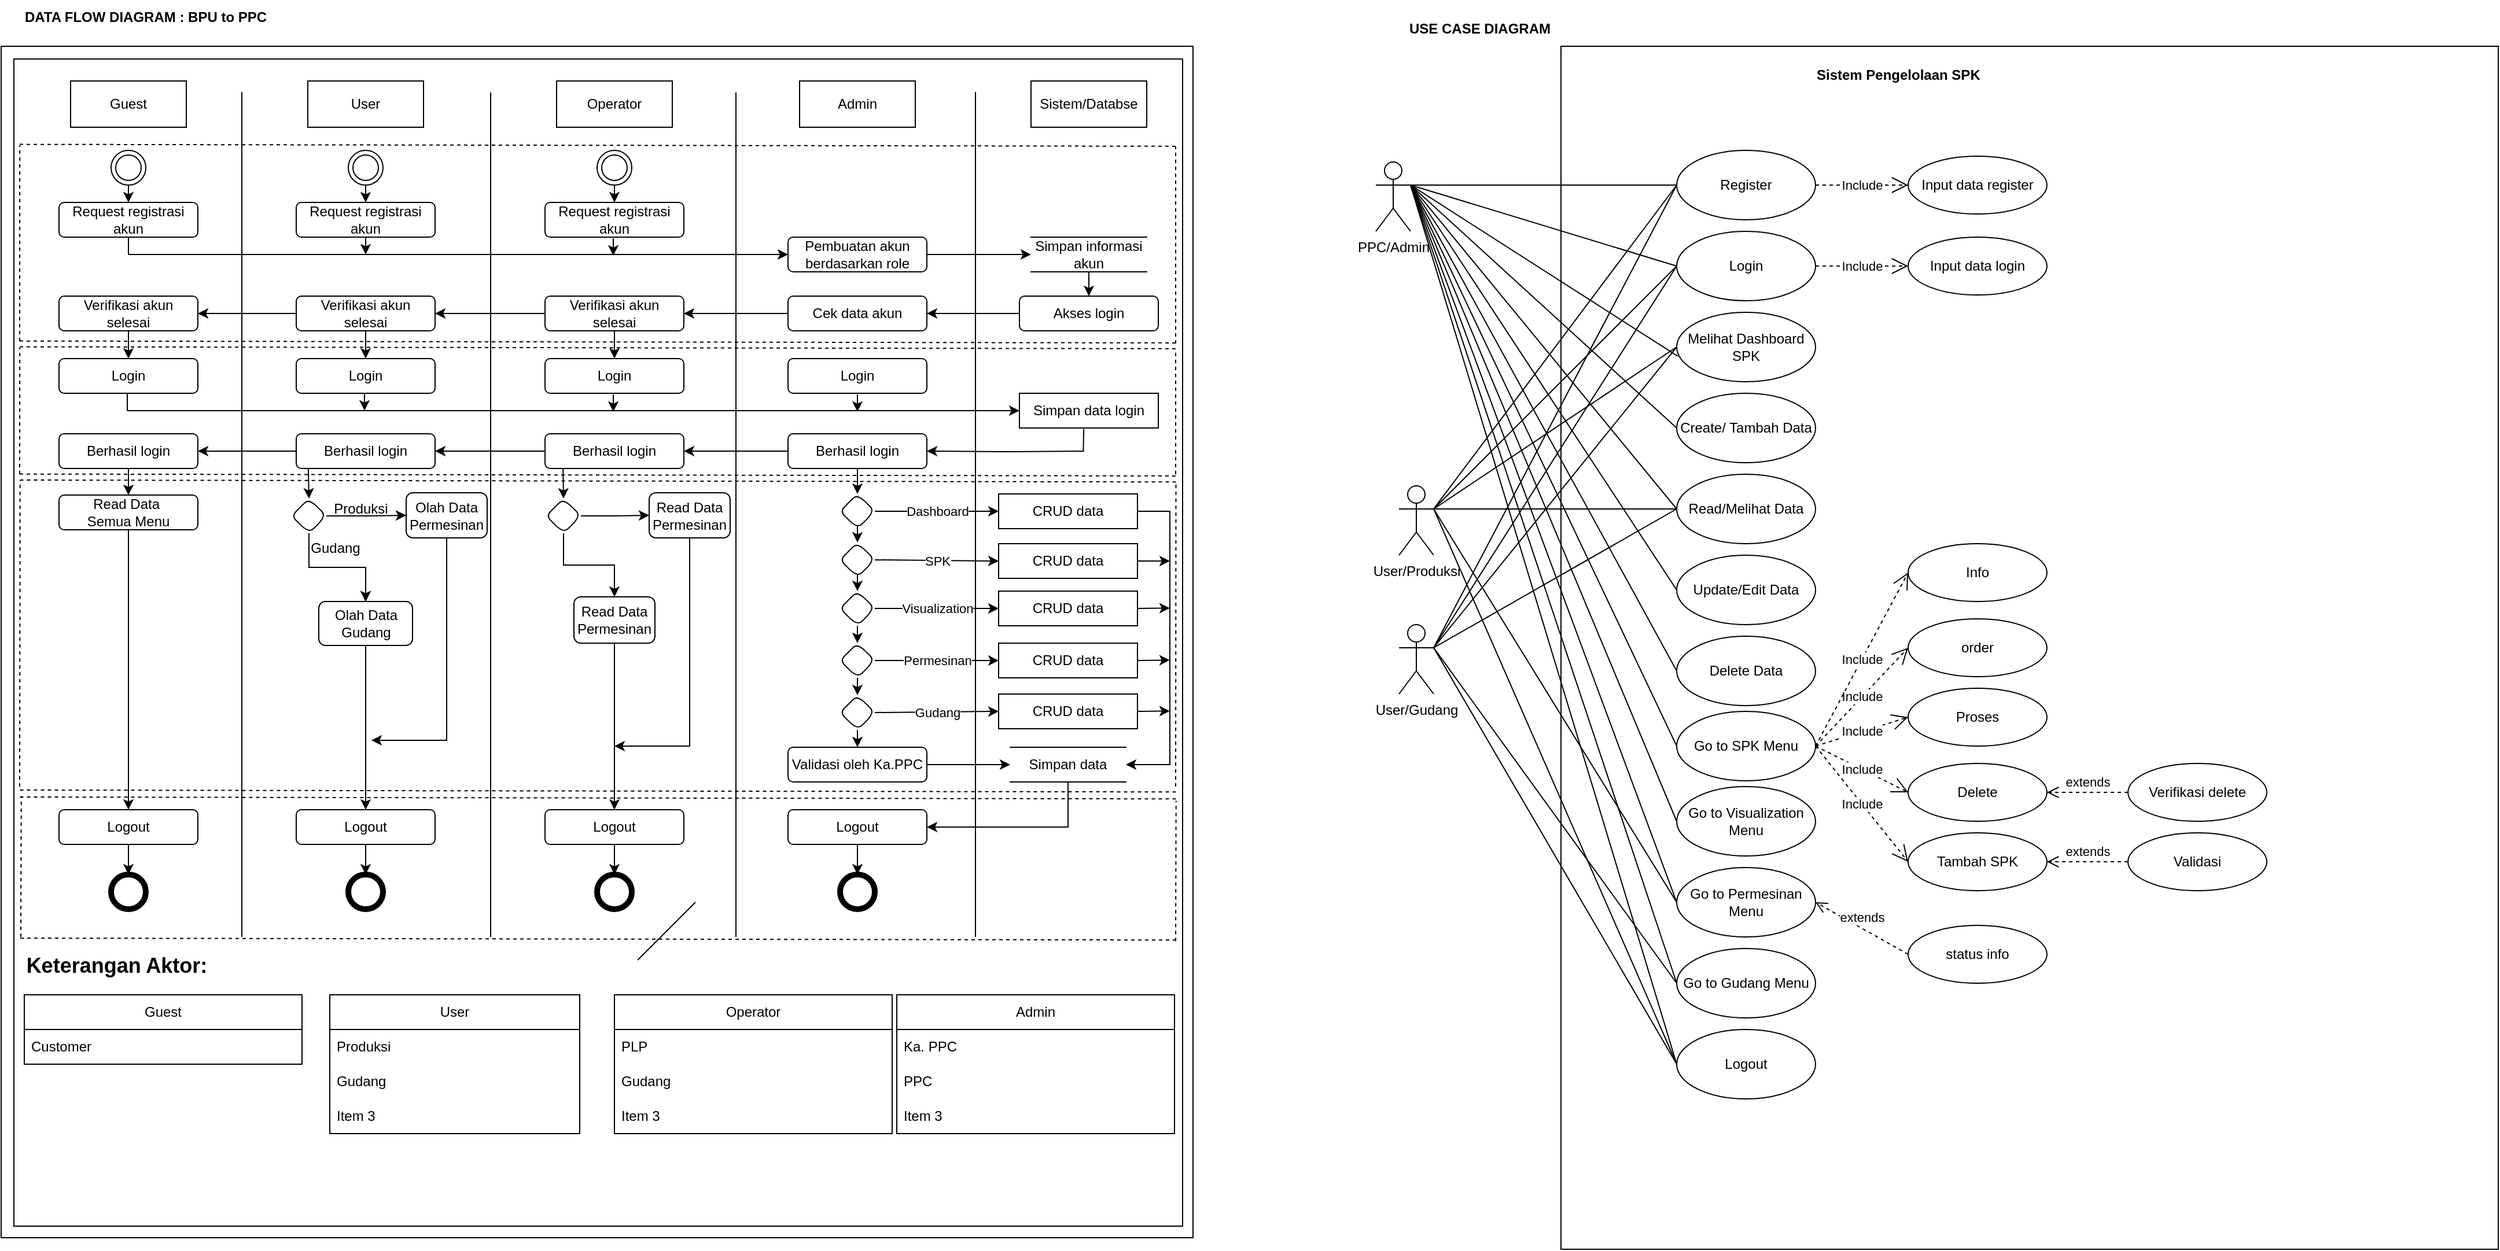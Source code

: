 <mxfile version="24.0.5" type="github">
  <diagram name="Page-1" id="Am-4yuEEbxHZaaMcZNw2">
    <mxGraphModel dx="2879" dy="493" grid="1" gridSize="10" guides="1" tooltips="1" connect="1" arrows="1" fold="1" page="1" pageScale="1" pageWidth="850" pageHeight="1100" math="0" shadow="0">
      <root>
        <mxCell id="0" />
        <mxCell id="1" parent="0" />
        <mxCell id="0APZrc8GkW91wkG1R6Uz-18" value="" style="rounded=0;whiteSpace=wrap;html=1;" parent="1" vertex="1">
          <mxGeometry x="278" y="40" width="810" height="1040" as="geometry" />
        </mxCell>
        <mxCell id="0APZrc8GkW91wkG1R6Uz-1" value="USE CASE DIAGRAM" style="text;html=1;align=center;verticalAlign=middle;whiteSpace=wrap;rounded=0;fontStyle=1" parent="1" vertex="1">
          <mxGeometry x="138" y="10" width="140" height="30" as="geometry" />
        </mxCell>
        <mxCell id="0APZrc8GkW91wkG1R6Uz-2" value="PPC/Admin" style="shape=umlActor;verticalLabelPosition=bottom;verticalAlign=top;html=1;outlineConnect=0;" parent="1" vertex="1">
          <mxGeometry x="118" y="140" width="30" height="60" as="geometry" />
        </mxCell>
        <mxCell id="0APZrc8GkW91wkG1R6Uz-4" value="&amp;nbsp;Sistem Pengelolaan SPK" style="text;html=1;align=center;verticalAlign=middle;whiteSpace=wrap;rounded=0;fontStyle=1" parent="1" vertex="1">
          <mxGeometry x="478" y="50" width="180" height="30" as="geometry" />
        </mxCell>
        <mxCell id="0APZrc8GkW91wkG1R6Uz-5" value="Login" style="ellipse;whiteSpace=wrap;html=1;" parent="1" vertex="1">
          <mxGeometry x="378" y="200" width="120" height="60" as="geometry" />
        </mxCell>
        <mxCell id="0APZrc8GkW91wkG1R6Uz-6" value="Input data login" style="ellipse;whiteSpace=wrap;html=1;" parent="1" vertex="1">
          <mxGeometry x="578" y="205" width="120" height="50" as="geometry" />
        </mxCell>
        <mxCell id="0APZrc8GkW91wkG1R6Uz-7" value="Register" style="ellipse;whiteSpace=wrap;html=1;" parent="1" vertex="1">
          <mxGeometry x="378" y="130" width="120" height="60" as="geometry" />
        </mxCell>
        <mxCell id="0APZrc8GkW91wkG1R6Uz-8" value="Melihat Dashboard SPK" style="ellipse;whiteSpace=wrap;html=1;" parent="1" vertex="1">
          <mxGeometry x="378" y="270" width="120" height="60" as="geometry" />
        </mxCell>
        <mxCell id="0APZrc8GkW91wkG1R6Uz-9" value="Create/ Tambah Data" style="ellipse;whiteSpace=wrap;html=1;" parent="1" vertex="1">
          <mxGeometry x="378" y="340" width="120" height="60" as="geometry" />
        </mxCell>
        <mxCell id="0APZrc8GkW91wkG1R6Uz-10" value="Logout" style="ellipse;whiteSpace=wrap;html=1;" parent="1" vertex="1">
          <mxGeometry x="378" y="890" width="120" height="60" as="geometry" />
        </mxCell>
        <mxCell id="0APZrc8GkW91wkG1R6Uz-11" value="Read/Melihat Data" style="ellipse;whiteSpace=wrap;html=1;" parent="1" vertex="1">
          <mxGeometry x="378" y="410" width="120" height="60" as="geometry" />
        </mxCell>
        <mxCell id="0APZrc8GkW91wkG1R6Uz-12" value="Update/Edit Data" style="ellipse;whiteSpace=wrap;html=1;" parent="1" vertex="1">
          <mxGeometry x="378" y="480" width="120" height="60" as="geometry" />
        </mxCell>
        <mxCell id="0APZrc8GkW91wkG1R6Uz-13" value="Delete Data" style="ellipse;whiteSpace=wrap;html=1;" parent="1" vertex="1">
          <mxGeometry x="378" y="550" width="120" height="60" as="geometry" />
        </mxCell>
        <mxCell id="0APZrc8GkW91wkG1R6Uz-15" value="Go to SPK Menu" style="ellipse;whiteSpace=wrap;html=1;" parent="1" vertex="1">
          <mxGeometry x="378" y="615" width="120" height="60" as="geometry" />
        </mxCell>
        <mxCell id="0APZrc8GkW91wkG1R6Uz-16" value="Go to Visualization Menu" style="ellipse;whiteSpace=wrap;html=1;" parent="1" vertex="1">
          <mxGeometry x="378" y="680" width="120" height="60" as="geometry" />
        </mxCell>
        <mxCell id="0APZrc8GkW91wkG1R6Uz-19" value="Go to Permesinan Menu" style="ellipse;whiteSpace=wrap;html=1;" parent="1" vertex="1">
          <mxGeometry x="378" y="750" width="120" height="60" as="geometry" />
        </mxCell>
        <mxCell id="0APZrc8GkW91wkG1R6Uz-20" value="Go to Gudang Menu" style="ellipse;whiteSpace=wrap;html=1;" parent="1" vertex="1">
          <mxGeometry x="378" y="820" width="120" height="60" as="geometry" />
        </mxCell>
        <mxCell id="0APZrc8GkW91wkG1R6Uz-21" value="Input data register" style="ellipse;whiteSpace=wrap;html=1;" parent="1" vertex="1">
          <mxGeometry x="578" y="135" width="120" height="50" as="geometry" />
        </mxCell>
        <mxCell id="0APZrc8GkW91wkG1R6Uz-22" value="" style="endArrow=none;html=1;rounded=0;exitX=1;exitY=0.333;exitDx=0;exitDy=0;exitPerimeter=0;entryX=0;entryY=0.5;entryDx=0;entryDy=0;" parent="1" source="0APZrc8GkW91wkG1R6Uz-2" target="0APZrc8GkW91wkG1R6Uz-7" edge="1">
          <mxGeometry width="50" height="50" relative="1" as="geometry">
            <mxPoint x="298" y="205" as="sourcePoint" />
            <mxPoint x="348" y="155" as="targetPoint" />
          </mxGeometry>
        </mxCell>
        <mxCell id="0APZrc8GkW91wkG1R6Uz-23" value="" style="endArrow=none;html=1;rounded=0;exitX=1;exitY=0.333;exitDx=0;exitDy=0;exitPerimeter=0;entryX=0;entryY=0.5;entryDx=0;entryDy=0;" parent="1" source="0APZrc8GkW91wkG1R6Uz-2" target="0APZrc8GkW91wkG1R6Uz-5" edge="1">
          <mxGeometry width="50" height="50" relative="1" as="geometry">
            <mxPoint x="233" y="130" as="sourcePoint" />
            <mxPoint x="388" y="170" as="targetPoint" />
          </mxGeometry>
        </mxCell>
        <mxCell id="0APZrc8GkW91wkG1R6Uz-24" value="" style="endArrow=none;html=1;rounded=0;exitX=1;exitY=0.333;exitDx=0;exitDy=0;exitPerimeter=0;entryX=0.008;entryY=0.633;entryDx=0;entryDy=0;entryPerimeter=0;" parent="1" source="0APZrc8GkW91wkG1R6Uz-2" target="0APZrc8GkW91wkG1R6Uz-8" edge="1">
          <mxGeometry width="50" height="50" relative="1" as="geometry">
            <mxPoint x="233" y="130" as="sourcePoint" />
            <mxPoint x="388" y="240" as="targetPoint" />
          </mxGeometry>
        </mxCell>
        <mxCell id="0APZrc8GkW91wkG1R6Uz-25" value="" style="endArrow=none;html=1;rounded=0;exitX=1;exitY=0.333;exitDx=0;exitDy=0;exitPerimeter=0;entryX=0;entryY=0.5;entryDx=0;entryDy=0;" parent="1" source="0APZrc8GkW91wkG1R6Uz-2" target="0APZrc8GkW91wkG1R6Uz-9" edge="1">
          <mxGeometry width="50" height="50" relative="1" as="geometry">
            <mxPoint x="233" y="130" as="sourcePoint" />
            <mxPoint x="389" y="318" as="targetPoint" />
          </mxGeometry>
        </mxCell>
        <mxCell id="0APZrc8GkW91wkG1R6Uz-26" value="" style="endArrow=none;html=1;rounded=0;exitX=1;exitY=0.333;exitDx=0;exitDy=0;exitPerimeter=0;entryX=0;entryY=0.5;entryDx=0;entryDy=0;" parent="1" source="0APZrc8GkW91wkG1R6Uz-2" target="0APZrc8GkW91wkG1R6Uz-11" edge="1">
          <mxGeometry width="50" height="50" relative="1" as="geometry">
            <mxPoint x="208" y="110" as="sourcePoint" />
            <mxPoint x="388" y="380" as="targetPoint" />
          </mxGeometry>
        </mxCell>
        <mxCell id="0APZrc8GkW91wkG1R6Uz-27" value="" style="endArrow=none;html=1;rounded=0;exitX=1;exitY=0.333;exitDx=0;exitDy=0;exitPerimeter=0;entryX=0;entryY=0.5;entryDx=0;entryDy=0;" parent="1" source="0APZrc8GkW91wkG1R6Uz-2" target="0APZrc8GkW91wkG1R6Uz-12" edge="1">
          <mxGeometry width="50" height="50" relative="1" as="geometry">
            <mxPoint x="168" y="110" as="sourcePoint" />
            <mxPoint x="388" y="450" as="targetPoint" />
          </mxGeometry>
        </mxCell>
        <mxCell id="0APZrc8GkW91wkG1R6Uz-28" value="" style="endArrow=none;html=1;rounded=0;exitX=1;exitY=0.333;exitDx=0;exitDy=0;exitPerimeter=0;entryX=0;entryY=0.5;entryDx=0;entryDy=0;" parent="1" source="0APZrc8GkW91wkG1R6Uz-2" target="0APZrc8GkW91wkG1R6Uz-13" edge="1">
          <mxGeometry width="50" height="50" relative="1" as="geometry">
            <mxPoint x="168" y="110" as="sourcePoint" />
            <mxPoint x="388" y="520" as="targetPoint" />
          </mxGeometry>
        </mxCell>
        <mxCell id="0APZrc8GkW91wkG1R6Uz-29" value="" style="endArrow=none;html=1;rounded=0;exitX=1;exitY=0.333;exitDx=0;exitDy=0;exitPerimeter=0;entryX=0;entryY=0.5;entryDx=0;entryDy=0;" parent="1" source="0APZrc8GkW91wkG1R6Uz-2" target="0APZrc8GkW91wkG1R6Uz-15" edge="1">
          <mxGeometry width="50" height="50" relative="1" as="geometry">
            <mxPoint x="168" y="110" as="sourcePoint" />
            <mxPoint x="388" y="590" as="targetPoint" />
          </mxGeometry>
        </mxCell>
        <mxCell id="0APZrc8GkW91wkG1R6Uz-30" value="" style="endArrow=none;html=1;rounded=0;exitX=1;exitY=0.333;exitDx=0;exitDy=0;exitPerimeter=0;entryX=0;entryY=0.5;entryDx=0;entryDy=0;" parent="1" source="0APZrc8GkW91wkG1R6Uz-2" target="0APZrc8GkW91wkG1R6Uz-16" edge="1">
          <mxGeometry width="50" height="50" relative="1" as="geometry">
            <mxPoint x="168" y="110" as="sourcePoint" />
            <mxPoint x="388" y="655" as="targetPoint" />
          </mxGeometry>
        </mxCell>
        <mxCell id="0APZrc8GkW91wkG1R6Uz-32" value="" style="endArrow=none;html=1;rounded=0;exitX=1;exitY=0.333;exitDx=0;exitDy=0;exitPerimeter=0;entryX=0;entryY=0.5;entryDx=0;entryDy=0;" parent="1" source="0APZrc8GkW91wkG1R6Uz-2" target="0APZrc8GkW91wkG1R6Uz-19" edge="1">
          <mxGeometry width="50" height="50" relative="1" as="geometry">
            <mxPoint x="168" y="110" as="sourcePoint" />
            <mxPoint x="388" y="790" as="targetPoint" />
          </mxGeometry>
        </mxCell>
        <mxCell id="0APZrc8GkW91wkG1R6Uz-33" value="" style="endArrow=none;html=1;rounded=0;exitX=1;exitY=0.333;exitDx=0;exitDy=0;exitPerimeter=0;entryX=0;entryY=0.5;entryDx=0;entryDy=0;" parent="1" source="0APZrc8GkW91wkG1R6Uz-2" target="0APZrc8GkW91wkG1R6Uz-20" edge="1">
          <mxGeometry width="50" height="50" relative="1" as="geometry">
            <mxPoint x="168" y="110" as="sourcePoint" />
            <mxPoint x="388" y="860" as="targetPoint" />
          </mxGeometry>
        </mxCell>
        <mxCell id="0APZrc8GkW91wkG1R6Uz-34" value="" style="endArrow=none;html=1;rounded=0;exitX=1;exitY=0.333;exitDx=0;exitDy=0;exitPerimeter=0;entryX=0;entryY=0.5;entryDx=0;entryDy=0;" parent="1" source="0APZrc8GkW91wkG1R6Uz-2" target="0APZrc8GkW91wkG1R6Uz-10" edge="1">
          <mxGeometry width="50" height="50" relative="1" as="geometry">
            <mxPoint x="158" y="170" as="sourcePoint" />
            <mxPoint x="378" y="980" as="targetPoint" />
          </mxGeometry>
        </mxCell>
        <mxCell id="0APZrc8GkW91wkG1R6Uz-35" value="Include" style="endArrow=open;endSize=12;dashed=1;html=1;rounded=0;exitX=1;exitY=0.5;exitDx=0;exitDy=0;entryX=0;entryY=0.5;entryDx=0;entryDy=0;" parent="1" source="0APZrc8GkW91wkG1R6Uz-7" target="0APZrc8GkW91wkG1R6Uz-21" edge="1">
          <mxGeometry width="160" relative="1" as="geometry">
            <mxPoint x="498" y="159.5" as="sourcePoint" />
            <mxPoint x="658" y="159.5" as="targetPoint" />
          </mxGeometry>
        </mxCell>
        <mxCell id="0APZrc8GkW91wkG1R6Uz-36" value="Include" style="endArrow=open;endSize=12;dashed=1;html=1;rounded=0;exitX=1;exitY=0.5;exitDx=0;exitDy=0;entryX=0;entryY=0.5;entryDx=0;entryDy=0;" parent="1" source="0APZrc8GkW91wkG1R6Uz-5" target="0APZrc8GkW91wkG1R6Uz-6" edge="1">
          <mxGeometry width="160" relative="1" as="geometry">
            <mxPoint x="503" y="229.5" as="sourcePoint" />
            <mxPoint x="603" y="229.5" as="targetPoint" />
          </mxGeometry>
        </mxCell>
        <mxCell id="0APZrc8GkW91wkG1R6Uz-37" value="User/Produksi" style="shape=umlActor;verticalLabelPosition=bottom;verticalAlign=top;html=1;" parent="1" vertex="1">
          <mxGeometry x="138" y="420" width="30" height="60" as="geometry" />
        </mxCell>
        <mxCell id="0APZrc8GkW91wkG1R6Uz-39" value="" style="endArrow=none;html=1;rounded=0;exitX=1;exitY=0.333;exitDx=0;exitDy=0;exitPerimeter=0;entryX=0;entryY=0.5;entryDx=0;entryDy=0;" parent="1" source="0APZrc8GkW91wkG1R6Uz-37" target="0APZrc8GkW91wkG1R6Uz-10" edge="1">
          <mxGeometry width="50" height="50" relative="1" as="geometry">
            <mxPoint x="178" y="390" as="sourcePoint" />
            <mxPoint x="378" y="990" as="targetPoint" />
          </mxGeometry>
        </mxCell>
        <mxCell id="0APZrc8GkW91wkG1R6Uz-40" value="" style="endArrow=none;html=1;rounded=0;exitX=1;exitY=0.333;exitDx=0;exitDy=0;exitPerimeter=0;entryX=0;entryY=0.5;entryDx=0;entryDy=0;" parent="1" source="0APZrc8GkW91wkG1R6Uz-37" target="0APZrc8GkW91wkG1R6Uz-19" edge="1">
          <mxGeometry width="50" height="50" relative="1" as="geometry">
            <mxPoint x="178" y="500" as="sourcePoint" />
            <mxPoint x="388" y="1000" as="targetPoint" />
          </mxGeometry>
        </mxCell>
        <mxCell id="0APZrc8GkW91wkG1R6Uz-41" value="" style="endArrow=none;html=1;rounded=0;exitX=1;exitY=0.333;exitDx=0;exitDy=0;exitPerimeter=0;entryX=0;entryY=0.5;entryDx=0;entryDy=0;" parent="1" source="0APZrc8GkW91wkG1R6Uz-37" target="0APZrc8GkW91wkG1R6Uz-11" edge="1">
          <mxGeometry width="50" height="50" relative="1" as="geometry">
            <mxPoint x="178" y="500" as="sourcePoint" />
            <mxPoint x="248" y="500" as="targetPoint" />
          </mxGeometry>
        </mxCell>
        <mxCell id="0APZrc8GkW91wkG1R6Uz-42" value="" style="endArrow=none;html=1;rounded=0;exitX=1;exitY=0.333;exitDx=0;exitDy=0;exitPerimeter=0;entryX=0;entryY=0.5;entryDx=0;entryDy=0;" parent="1" source="0APZrc8GkW91wkG1R6Uz-37" target="0APZrc8GkW91wkG1R6Uz-8" edge="1">
          <mxGeometry width="50" height="50" relative="1" as="geometry">
            <mxPoint x="178" y="500" as="sourcePoint" />
            <mxPoint x="388" y="450" as="targetPoint" />
          </mxGeometry>
        </mxCell>
        <mxCell id="0APZrc8GkW91wkG1R6Uz-43" value="" style="endArrow=none;html=1;rounded=0;entryX=0;entryY=0.5;entryDx=0;entryDy=0;exitX=1;exitY=0.333;exitDx=0;exitDy=0;exitPerimeter=0;" parent="1" source="0APZrc8GkW91wkG1R6Uz-37" target="0APZrc8GkW91wkG1R6Uz-5" edge="1">
          <mxGeometry width="50" height="50" relative="1" as="geometry">
            <mxPoint x="168" y="490" as="sourcePoint" />
            <mxPoint x="388" y="310" as="targetPoint" />
          </mxGeometry>
        </mxCell>
        <mxCell id="0APZrc8GkW91wkG1R6Uz-44" value="" style="endArrow=none;html=1;rounded=0;entryX=0;entryY=0.5;entryDx=0;entryDy=0;exitX=1;exitY=0.333;exitDx=0;exitDy=0;exitPerimeter=0;" parent="1" source="0APZrc8GkW91wkG1R6Uz-37" target="0APZrc8GkW91wkG1R6Uz-7" edge="1">
          <mxGeometry width="50" height="50" relative="1" as="geometry">
            <mxPoint x="178" y="500" as="sourcePoint" />
            <mxPoint x="388" y="240" as="targetPoint" />
          </mxGeometry>
        </mxCell>
        <mxCell id="0APZrc8GkW91wkG1R6Uz-46" value="User/Gudang" style="shape=umlActor;verticalLabelPosition=bottom;verticalAlign=top;html=1;" parent="1" vertex="1">
          <mxGeometry x="138" y="540" width="30" height="60" as="geometry" />
        </mxCell>
        <mxCell id="0APZrc8GkW91wkG1R6Uz-48" value="" style="endArrow=none;html=1;rounded=0;exitX=1;exitY=0.333;exitDx=0;exitDy=0;exitPerimeter=0;entryX=0;entryY=0.5;entryDx=0;entryDy=0;" parent="1" source="0APZrc8GkW91wkG1R6Uz-46" target="0APZrc8GkW91wkG1R6Uz-11" edge="1">
          <mxGeometry width="50" height="50" relative="1" as="geometry">
            <mxPoint x="178" y="450" as="sourcePoint" />
            <mxPoint x="388" y="450" as="targetPoint" />
          </mxGeometry>
        </mxCell>
        <mxCell id="0APZrc8GkW91wkG1R6Uz-49" value="" style="endArrow=none;html=1;rounded=0;exitX=1;exitY=0.333;exitDx=0;exitDy=0;exitPerimeter=0;entryX=0;entryY=0.5;entryDx=0;entryDy=0;" parent="1" source="0APZrc8GkW91wkG1R6Uz-46" target="0APZrc8GkW91wkG1R6Uz-20" edge="1">
          <mxGeometry width="50" height="50" relative="1" as="geometry">
            <mxPoint x="178" y="570" as="sourcePoint" />
            <mxPoint x="388" y="450" as="targetPoint" />
          </mxGeometry>
        </mxCell>
        <mxCell id="0APZrc8GkW91wkG1R6Uz-50" value="" style="endArrow=none;html=1;rounded=0;exitX=1;exitY=0.333;exitDx=0;exitDy=0;exitPerimeter=0;entryX=0;entryY=0.5;entryDx=0;entryDy=0;" parent="1" source="0APZrc8GkW91wkG1R6Uz-46" target="0APZrc8GkW91wkG1R6Uz-10" edge="1">
          <mxGeometry width="50" height="50" relative="1" as="geometry">
            <mxPoint x="178" y="570" as="sourcePoint" />
            <mxPoint x="388" y="860" as="targetPoint" />
          </mxGeometry>
        </mxCell>
        <mxCell id="0APZrc8GkW91wkG1R6Uz-51" value="" style="endArrow=none;html=1;rounded=0;exitX=1;exitY=0.333;exitDx=0;exitDy=0;exitPerimeter=0;entryX=0;entryY=0.5;entryDx=0;entryDy=0;" parent="1" source="0APZrc8GkW91wkG1R6Uz-46" target="0APZrc8GkW91wkG1R6Uz-8" edge="1">
          <mxGeometry width="50" height="50" relative="1" as="geometry">
            <mxPoint x="178" y="570" as="sourcePoint" />
            <mxPoint x="388" y="450" as="targetPoint" />
          </mxGeometry>
        </mxCell>
        <mxCell id="0APZrc8GkW91wkG1R6Uz-52" value="" style="endArrow=none;html=1;rounded=0;exitX=1;exitY=0.333;exitDx=0;exitDy=0;exitPerimeter=0;entryX=0;entryY=0.5;entryDx=0;entryDy=0;" parent="1" source="0APZrc8GkW91wkG1R6Uz-46" target="0APZrc8GkW91wkG1R6Uz-5" edge="1">
          <mxGeometry width="50" height="50" relative="1" as="geometry">
            <mxPoint x="178" y="570" as="sourcePoint" />
            <mxPoint x="388" y="310" as="targetPoint" />
          </mxGeometry>
        </mxCell>
        <mxCell id="0APZrc8GkW91wkG1R6Uz-53" value="" style="endArrow=none;html=1;rounded=0;exitX=1;exitY=0.333;exitDx=0;exitDy=0;exitPerimeter=0;entryX=0;entryY=0.5;entryDx=0;entryDy=0;" parent="1" source="0APZrc8GkW91wkG1R6Uz-46" target="0APZrc8GkW91wkG1R6Uz-7" edge="1">
          <mxGeometry width="50" height="50" relative="1" as="geometry">
            <mxPoint x="178" y="570" as="sourcePoint" />
            <mxPoint x="388" y="240" as="targetPoint" />
          </mxGeometry>
        </mxCell>
        <mxCell id="0APZrc8GkW91wkG1R6Uz-54" value="order" style="ellipse;whiteSpace=wrap;html=1;" parent="1" vertex="1">
          <mxGeometry x="578" y="535" width="120" height="50" as="geometry" />
        </mxCell>
        <mxCell id="0APZrc8GkW91wkG1R6Uz-55" value="Include" style="endArrow=open;endSize=12;dashed=1;html=1;rounded=0;exitX=1;exitY=0.5;exitDx=0;exitDy=0;entryX=0;entryY=0.5;entryDx=0;entryDy=0;" parent="1" target="0APZrc8GkW91wkG1R6Uz-54" edge="1">
          <mxGeometry width="160" relative="1" as="geometry">
            <mxPoint x="498" y="645" as="sourcePoint" />
            <mxPoint x="603" y="644.5" as="targetPoint" />
          </mxGeometry>
        </mxCell>
        <mxCell id="0APZrc8GkW91wkG1R6Uz-57" value="Proses" style="ellipse;whiteSpace=wrap;html=1;" parent="1" vertex="1">
          <mxGeometry x="578" y="595" width="120" height="50" as="geometry" />
        </mxCell>
        <mxCell id="0APZrc8GkW91wkG1R6Uz-58" value="Include" style="endArrow=open;endSize=12;dashed=1;html=1;rounded=0;exitX=1;exitY=0.5;exitDx=0;exitDy=0;entryX=0;entryY=0.5;entryDx=0;entryDy=0;" parent="1" source="0APZrc8GkW91wkG1R6Uz-15" target="0APZrc8GkW91wkG1R6Uz-57" edge="1">
          <mxGeometry width="160" relative="1" as="geometry">
            <mxPoint x="488.0" y="655" as="sourcePoint" />
            <mxPoint x="603" y="699.5" as="targetPoint" />
          </mxGeometry>
        </mxCell>
        <mxCell id="0APZrc8GkW91wkG1R6Uz-60" value="Info" style="ellipse;whiteSpace=wrap;html=1;" parent="1" vertex="1">
          <mxGeometry x="578" y="470" width="120" height="50" as="geometry" />
        </mxCell>
        <mxCell id="0APZrc8GkW91wkG1R6Uz-61" value="Include" style="endArrow=open;endSize=12;dashed=1;html=1;rounded=0;exitX=1;exitY=0.5;exitDx=0;exitDy=0;entryX=0;entryY=0.5;entryDx=0;entryDy=0;" parent="1" source="0APZrc8GkW91wkG1R6Uz-15" target="0APZrc8GkW91wkG1R6Uz-60" edge="1">
          <mxGeometry width="160" relative="1" as="geometry">
            <mxPoint x="498.0" y="637.5" as="sourcePoint" />
            <mxPoint x="603" y="582.01" as="targetPoint" />
          </mxGeometry>
        </mxCell>
        <mxCell id="0APZrc8GkW91wkG1R6Uz-62" value="Delete" style="ellipse;whiteSpace=wrap;html=1;" parent="1" vertex="1">
          <mxGeometry x="578" y="660" width="120" height="50" as="geometry" />
        </mxCell>
        <mxCell id="0APZrc8GkW91wkG1R6Uz-63" value="Include" style="endArrow=open;endSize=12;dashed=1;html=1;rounded=0;exitX=1;exitY=0.5;exitDx=0;exitDy=0;entryX=0;entryY=0.5;entryDx=0;entryDy=0;" parent="1" source="0APZrc8GkW91wkG1R6Uz-15" target="0APZrc8GkW91wkG1R6Uz-62" edge="1">
          <mxGeometry width="160" relative="1" as="geometry">
            <mxPoint x="494.16" y="660.0" as="sourcePoint" />
            <mxPoint x="568" y="709.68" as="targetPoint" />
          </mxGeometry>
        </mxCell>
        <mxCell id="0APZrc8GkW91wkG1R6Uz-64" value="Tambah SPK" style="ellipse;whiteSpace=wrap;html=1;" parent="1" vertex="1">
          <mxGeometry x="578" y="720" width="120" height="50" as="geometry" />
        </mxCell>
        <mxCell id="0APZrc8GkW91wkG1R6Uz-65" value="Include" style="endArrow=open;endSize=12;dashed=1;html=1;rounded=0;exitX=1;exitY=0.5;exitDx=0;exitDy=0;entryX=0;entryY=0.5;entryDx=0;entryDy=0;" parent="1" source="0APZrc8GkW91wkG1R6Uz-15" target="0APZrc8GkW91wkG1R6Uz-64" edge="1">
          <mxGeometry width="160" relative="1" as="geometry">
            <mxPoint x="508" y="655" as="sourcePoint" />
            <mxPoint x="588" y="695" as="targetPoint" />
          </mxGeometry>
        </mxCell>
        <mxCell id="0APZrc8GkW91wkG1R6Uz-67" value="Validasi" style="ellipse;whiteSpace=wrap;html=1;" parent="1" vertex="1">
          <mxGeometry x="768" y="720" width="120" height="50" as="geometry" />
        </mxCell>
        <mxCell id="0APZrc8GkW91wkG1R6Uz-68" value="extends" style="html=1;verticalAlign=bottom;endArrow=open;dashed=1;endSize=8;curved=0;rounded=0;entryX=1;entryY=0.5;entryDx=0;entryDy=0;exitX=0;exitY=0.5;exitDx=0;exitDy=0;" parent="1" source="0APZrc8GkW91wkG1R6Uz-67" target="0APZrc8GkW91wkG1R6Uz-64" edge="1">
          <mxGeometry relative="1" as="geometry">
            <mxPoint x="778" y="744.58" as="sourcePoint" />
            <mxPoint x="698" y="744.58" as="targetPoint" />
          </mxGeometry>
        </mxCell>
        <mxCell id="0APZrc8GkW91wkG1R6Uz-69" value="status info" style="ellipse;whiteSpace=wrap;html=1;" parent="1" vertex="1">
          <mxGeometry x="578" y="800" width="120" height="50" as="geometry" />
        </mxCell>
        <mxCell id="0APZrc8GkW91wkG1R6Uz-70" value="extends" style="html=1;verticalAlign=bottom;endArrow=open;dashed=1;endSize=8;curved=0;rounded=0;entryX=1;entryY=0.5;entryDx=0;entryDy=0;exitX=0;exitY=0.5;exitDx=0;exitDy=0;" parent="1" source="0APZrc8GkW91wkG1R6Uz-69" target="0APZrc8GkW91wkG1R6Uz-19" edge="1">
          <mxGeometry relative="1" as="geometry">
            <mxPoint x="608" y="814.58" as="sourcePoint" />
            <mxPoint x="488.0" y="790" as="targetPoint" />
          </mxGeometry>
        </mxCell>
        <mxCell id="0APZrc8GkW91wkG1R6Uz-71" value="Verifikasi delete" style="ellipse;whiteSpace=wrap;html=1;" parent="1" vertex="1">
          <mxGeometry x="768" y="660" width="120" height="50" as="geometry" />
        </mxCell>
        <mxCell id="0APZrc8GkW91wkG1R6Uz-72" value="extends" style="html=1;verticalAlign=bottom;endArrow=open;dashed=1;endSize=8;curved=0;rounded=0;entryX=1;entryY=0.5;entryDx=0;entryDy=0;exitX=0;exitY=0.5;exitDx=0;exitDy=0;" parent="1" source="0APZrc8GkW91wkG1R6Uz-71" target="0APZrc8GkW91wkG1R6Uz-62" edge="1">
          <mxGeometry relative="1" as="geometry">
            <mxPoint x="768" y="684.58" as="sourcePoint" />
            <mxPoint x="698" y="684.58" as="targetPoint" />
          </mxGeometry>
        </mxCell>
        <mxCell id="pinABx_WeCuEf0bmrsNE-1" value="DATA FLOW DIAGRAM : BPU to PPC" style="text;html=1;align=center;verticalAlign=middle;whiteSpace=wrap;rounded=0;fontStyle=1" parent="1" vertex="1">
          <mxGeometry x="-1070" width="250" height="30" as="geometry" />
        </mxCell>
        <mxCell id="pinABx_WeCuEf0bmrsNE-2" value="" style="rounded=0;whiteSpace=wrap;html=1;" parent="1" vertex="1">
          <mxGeometry x="-1070" y="40" width="1030" height="1030" as="geometry" />
        </mxCell>
        <mxCell id="pinABx_WeCuEf0bmrsNE-3" value="" style="rounded=0;whiteSpace=wrap;html=1;" parent="1" vertex="1">
          <mxGeometry x="-1059" y="51" width="1010" height="1009" as="geometry" />
        </mxCell>
        <mxCell id="pinABx_WeCuEf0bmrsNE-4" value="User" style="whiteSpace=wrap;html=1;align=center;" parent="1" vertex="1">
          <mxGeometry x="-805" y="70" width="100" height="40" as="geometry" />
        </mxCell>
        <mxCell id="pinABx_WeCuEf0bmrsNE-5" value="Admin" style="whiteSpace=wrap;html=1;align=center;" parent="1" vertex="1">
          <mxGeometry x="-380" y="70" width="100" height="40" as="geometry" />
        </mxCell>
        <mxCell id="pinABx_WeCuEf0bmrsNE-7" value="Sistem/Databse" style="whiteSpace=wrap;html=1;align=center;" parent="1" vertex="1">
          <mxGeometry x="-180" y="70" width="100" height="40" as="geometry" />
        </mxCell>
        <mxCell id="pinABx_WeCuEf0bmrsNE-9" value="" style="shape=ellipse;html=1;dashed=0;whiteSpace=wrap;aspect=fixed;strokeWidth=5;perimeter=ellipsePerimeter;" parent="1" vertex="1">
          <mxGeometry x="-975" y="756" width="30" height="30" as="geometry" />
        </mxCell>
        <mxCell id="Hy7TB0UM2S-catEz_fpQ-12" value="" style="edgeStyle=orthogonalEdgeStyle;rounded=0;orthogonalLoop=1;jettySize=auto;html=1;" edge="1" parent="1" source="pinABx_WeCuEf0bmrsNE-10" target="Hy7TB0UM2S-catEz_fpQ-10">
          <mxGeometry relative="1" as="geometry" />
        </mxCell>
        <mxCell id="pinABx_WeCuEf0bmrsNE-10" value="" style="ellipse;shape=doubleEllipse;html=1;dashed=0;whiteSpace=wrap;aspect=fixed;" parent="1" vertex="1">
          <mxGeometry x="-770" y="130" width="30" height="30" as="geometry" />
        </mxCell>
        <mxCell id="pinABx_WeCuEf0bmrsNE-11" value="" style="endArrow=none;html=1;rounded=0;entryX=0.289;entryY=0.067;entryDx=0;entryDy=0;entryPerimeter=0;" parent="1" edge="1">
          <mxGeometry width="50" height="50" relative="1" as="geometry">
            <mxPoint x="-647" y="810" as="sourcePoint" />
            <mxPoint x="-647.0" y="80.0" as="targetPoint" />
          </mxGeometry>
        </mxCell>
        <mxCell id="pinABx_WeCuEf0bmrsNE-12" value="" style="endArrow=none;html=1;rounded=0;entryX=0.289;entryY=0.067;entryDx=0;entryDy=0;entryPerimeter=0;" parent="1" edge="1">
          <mxGeometry width="50" height="50" relative="1" as="geometry">
            <mxPoint x="-228" y="810" as="sourcePoint" />
            <mxPoint x="-228.0" y="79.68" as="targetPoint" />
          </mxGeometry>
        </mxCell>
        <mxCell id="pinABx_WeCuEf0bmrsNE-13" value="Request registrasi akun" style="rounded=1;whiteSpace=wrap;html=1;" parent="1" vertex="1">
          <mxGeometry x="-1020" y="175" width="120" height="30" as="geometry" />
        </mxCell>
        <mxCell id="Hy7TB0UM2S-catEz_fpQ-1" value="" style="endArrow=none;html=1;rounded=0;entryX=0.289;entryY=0.067;entryDx=0;entryDy=0;entryPerimeter=0;" edge="1" parent="1">
          <mxGeometry width="50" height="50" relative="1" as="geometry">
            <mxPoint x="-435" y="810" as="sourcePoint" />
            <mxPoint x="-435.0" y="79.84" as="targetPoint" />
          </mxGeometry>
        </mxCell>
        <mxCell id="Hy7TB0UM2S-catEz_fpQ-2" value="Operator" style="whiteSpace=wrap;html=1;align=center;" vertex="1" parent="1">
          <mxGeometry x="-590" y="70" width="100" height="40" as="geometry" />
        </mxCell>
        <mxCell id="Hy7TB0UM2S-catEz_fpQ-3" value="" style="endArrow=none;html=1;rounded=0;entryX=0.289;entryY=0.067;entryDx=0;entryDy=0;entryPerimeter=0;" edge="1" parent="1">
          <mxGeometry width="50" height="50" relative="1" as="geometry">
            <mxPoint x="-862" y="810" as="sourcePoint" />
            <mxPoint x="-862.0" y="79.68" as="targetPoint" />
          </mxGeometry>
        </mxCell>
        <mxCell id="Hy7TB0UM2S-catEz_fpQ-4" value="Guest" style="whiteSpace=wrap;html=1;align=center;" vertex="1" parent="1">
          <mxGeometry x="-1010" y="70" width="100" height="40" as="geometry" />
        </mxCell>
        <mxCell id="Hy7TB0UM2S-catEz_fpQ-5" value="" style="ellipse;shape=doubleEllipse;html=1;dashed=0;whiteSpace=wrap;aspect=fixed;" vertex="1" parent="1">
          <mxGeometry x="-975" y="130" width="30" height="30" as="geometry" />
        </mxCell>
        <mxCell id="Hy7TB0UM2S-catEz_fpQ-13" value="" style="edgeStyle=orthogonalEdgeStyle;rounded=0;orthogonalLoop=1;jettySize=auto;html=1;" edge="1" parent="1" source="Hy7TB0UM2S-catEz_fpQ-6" target="Hy7TB0UM2S-catEz_fpQ-11">
          <mxGeometry relative="1" as="geometry" />
        </mxCell>
        <mxCell id="Hy7TB0UM2S-catEz_fpQ-6" value="" style="ellipse;shape=doubleEllipse;html=1;dashed=0;whiteSpace=wrap;aspect=fixed;" vertex="1" parent="1">
          <mxGeometry x="-555" y="130" width="30" height="30" as="geometry" />
        </mxCell>
        <mxCell id="Hy7TB0UM2S-catEz_fpQ-10" value="Request registrasi akun" style="rounded=1;whiteSpace=wrap;html=1;" vertex="1" parent="1">
          <mxGeometry x="-815" y="175" width="120" height="30" as="geometry" />
        </mxCell>
        <mxCell id="Hy7TB0UM2S-catEz_fpQ-11" value="Request registrasi akun" style="rounded=1;whiteSpace=wrap;html=1;" vertex="1" parent="1">
          <mxGeometry x="-600" y="175" width="120" height="30" as="geometry" />
        </mxCell>
        <mxCell id="Hy7TB0UM2S-catEz_fpQ-21" value="" style="edgeStyle=orthogonalEdgeStyle;rounded=0;orthogonalLoop=1;jettySize=auto;html=1;" edge="1" parent="1" source="Hy7TB0UM2S-catEz_fpQ-14" target="Hy7TB0UM2S-catEz_fpQ-20">
          <mxGeometry relative="1" as="geometry" />
        </mxCell>
        <mxCell id="Hy7TB0UM2S-catEz_fpQ-14" value="Pembuatan akun berdasarkan role" style="rounded=1;whiteSpace=wrap;html=1;" vertex="1" parent="1">
          <mxGeometry x="-390" y="205" width="120" height="30" as="geometry" />
        </mxCell>
        <mxCell id="Hy7TB0UM2S-catEz_fpQ-15" value="" style="endArrow=classic;html=1;rounded=0;entryX=0;entryY=0.5;entryDx=0;entryDy=0;" edge="1" parent="1" target="Hy7TB0UM2S-catEz_fpQ-14">
          <mxGeometry width="50" height="50" relative="1" as="geometry">
            <mxPoint x="-960" y="220" as="sourcePoint" />
            <mxPoint x="-590" y="270" as="targetPoint" />
          </mxGeometry>
        </mxCell>
        <mxCell id="Hy7TB0UM2S-catEz_fpQ-16" value="" style="endArrow=none;html=1;rounded=0;" edge="1" parent="1">
          <mxGeometry width="50" height="50" relative="1" as="geometry">
            <mxPoint x="-960" y="220" as="sourcePoint" />
            <mxPoint x="-960" y="205" as="targetPoint" />
          </mxGeometry>
        </mxCell>
        <mxCell id="Hy7TB0UM2S-catEz_fpQ-17" value="" style="endArrow=classic;html=1;rounded=0;exitX=0.5;exitY=1;exitDx=0;exitDy=0;" edge="1" parent="1" source="Hy7TB0UM2S-catEz_fpQ-10">
          <mxGeometry width="50" height="50" relative="1" as="geometry">
            <mxPoint x="-640" y="320" as="sourcePoint" />
            <mxPoint x="-755" y="220" as="targetPoint" />
          </mxGeometry>
        </mxCell>
        <mxCell id="Hy7TB0UM2S-catEz_fpQ-18" value="" style="endArrow=classic;html=1;rounded=0;exitX=0.5;exitY=1;exitDx=0;exitDy=0;" edge="1" parent="1">
          <mxGeometry width="50" height="50" relative="1" as="geometry">
            <mxPoint x="-541" y="206" as="sourcePoint" />
            <mxPoint x="-541" y="221" as="targetPoint" />
          </mxGeometry>
        </mxCell>
        <mxCell id="Hy7TB0UM2S-catEz_fpQ-23" value="" style="edgeStyle=orthogonalEdgeStyle;rounded=0;orthogonalLoop=1;jettySize=auto;html=1;" edge="1" parent="1" source="Hy7TB0UM2S-catEz_fpQ-20" target="Hy7TB0UM2S-catEz_fpQ-22">
          <mxGeometry relative="1" as="geometry" />
        </mxCell>
        <mxCell id="Hy7TB0UM2S-catEz_fpQ-20" value="Simpan informasi akun" style="html=1;dashed=0;whiteSpace=wrap;shape=partialRectangle;right=0;left=0;" vertex="1" parent="1">
          <mxGeometry x="-180" y="205" width="100" height="30" as="geometry" />
        </mxCell>
        <mxCell id="Hy7TB0UM2S-catEz_fpQ-25" value="" style="edgeStyle=orthogonalEdgeStyle;rounded=0;orthogonalLoop=1;jettySize=auto;html=1;" edge="1" parent="1" source="Hy7TB0UM2S-catEz_fpQ-22" target="Hy7TB0UM2S-catEz_fpQ-24">
          <mxGeometry relative="1" as="geometry" />
        </mxCell>
        <mxCell id="Hy7TB0UM2S-catEz_fpQ-22" value="Akses login" style="rounded=1;whiteSpace=wrap;html=1;" vertex="1" parent="1">
          <mxGeometry x="-190" y="256" width="120" height="30" as="geometry" />
        </mxCell>
        <mxCell id="Hy7TB0UM2S-catEz_fpQ-31" value="" style="edgeStyle=orthogonalEdgeStyle;rounded=0;orthogonalLoop=1;jettySize=auto;html=1;" edge="1" parent="1" source="Hy7TB0UM2S-catEz_fpQ-24" target="Hy7TB0UM2S-catEz_fpQ-26">
          <mxGeometry relative="1" as="geometry" />
        </mxCell>
        <mxCell id="Hy7TB0UM2S-catEz_fpQ-24" value="Cek data akun" style="rounded=1;whiteSpace=wrap;html=1;" vertex="1" parent="1">
          <mxGeometry x="-390" y="256" width="120" height="30" as="geometry" />
        </mxCell>
        <mxCell id="Hy7TB0UM2S-catEz_fpQ-29" value="" style="edgeStyle=orthogonalEdgeStyle;rounded=0;orthogonalLoop=1;jettySize=auto;html=1;" edge="1" parent="1" source="Hy7TB0UM2S-catEz_fpQ-26" target="Hy7TB0UM2S-catEz_fpQ-27">
          <mxGeometry relative="1" as="geometry" />
        </mxCell>
        <mxCell id="Hy7TB0UM2S-catEz_fpQ-49" value="" style="edgeStyle=orthogonalEdgeStyle;rounded=0;orthogonalLoop=1;jettySize=auto;html=1;" edge="1" parent="1" source="Hy7TB0UM2S-catEz_fpQ-26" target="Hy7TB0UM2S-catEz_fpQ-45">
          <mxGeometry relative="1" as="geometry" />
        </mxCell>
        <mxCell id="Hy7TB0UM2S-catEz_fpQ-26" value="Verifikasi akun selesai" style="rounded=1;whiteSpace=wrap;html=1;" vertex="1" parent="1">
          <mxGeometry x="-600" y="256" width="120" height="30" as="geometry" />
        </mxCell>
        <mxCell id="Hy7TB0UM2S-catEz_fpQ-30" value="" style="edgeStyle=orthogonalEdgeStyle;rounded=0;orthogonalLoop=1;jettySize=auto;html=1;" edge="1" parent="1" source="Hy7TB0UM2S-catEz_fpQ-27" target="Hy7TB0UM2S-catEz_fpQ-28">
          <mxGeometry relative="1" as="geometry" />
        </mxCell>
        <mxCell id="Hy7TB0UM2S-catEz_fpQ-48" value="" style="edgeStyle=orthogonalEdgeStyle;rounded=0;orthogonalLoop=1;jettySize=auto;html=1;" edge="1" parent="1" source="Hy7TB0UM2S-catEz_fpQ-27" target="Hy7TB0UM2S-catEz_fpQ-44">
          <mxGeometry relative="1" as="geometry" />
        </mxCell>
        <mxCell id="Hy7TB0UM2S-catEz_fpQ-27" value="Verifikasi akun selesai" style="rounded=1;whiteSpace=wrap;html=1;" vertex="1" parent="1">
          <mxGeometry x="-815" y="256" width="120" height="30" as="geometry" />
        </mxCell>
        <mxCell id="Hy7TB0UM2S-catEz_fpQ-43" value="" style="edgeStyle=orthogonalEdgeStyle;rounded=0;orthogonalLoop=1;jettySize=auto;html=1;" edge="1" parent="1" source="Hy7TB0UM2S-catEz_fpQ-28" target="Hy7TB0UM2S-catEz_fpQ-38">
          <mxGeometry relative="1" as="geometry" />
        </mxCell>
        <mxCell id="Hy7TB0UM2S-catEz_fpQ-28" value="Verifikasi akun selesai" style="rounded=1;whiteSpace=wrap;html=1;" vertex="1" parent="1">
          <mxGeometry x="-1020" y="256" width="120" height="30" as="geometry" />
        </mxCell>
        <mxCell id="Hy7TB0UM2S-catEz_fpQ-33" value="" style="endArrow=none;dashed=1;html=1;rounded=0;entryX=0.01;entryY=0.011;entryDx=0;entryDy=0;entryPerimeter=0;" edge="1" parent="1">
          <mxGeometry width="50" height="50" relative="1" as="geometry">
            <mxPoint x="-1054" y="295" as="sourcePoint" />
            <mxPoint x="-1053.9" y="125.45" as="targetPoint" />
          </mxGeometry>
        </mxCell>
        <mxCell id="Hy7TB0UM2S-catEz_fpQ-35" value="" style="endArrow=none;dashed=1;html=1;rounded=0;entryX=0.01;entryY=0.011;entryDx=0;entryDy=0;entryPerimeter=0;" edge="1" parent="1">
          <mxGeometry width="50" height="50" relative="1" as="geometry">
            <mxPoint x="-55" y="297" as="sourcePoint" />
            <mxPoint x="-55" y="127" as="targetPoint" />
          </mxGeometry>
        </mxCell>
        <mxCell id="Hy7TB0UM2S-catEz_fpQ-36" value="" style="endArrow=none;dashed=1;html=1;rounded=0;exitX=0.99;exitY=0.011;exitDx=0;exitDy=0;exitPerimeter=0;entryX=0;entryY=0.184;entryDx=0;entryDy=0;entryPerimeter=0;" edge="1" parent="1">
          <mxGeometry width="50" height="50" relative="1" as="geometry">
            <mxPoint x="-55.0" y="296.45" as="sourcePoint" />
            <mxPoint x="-1056" y="294.8" as="targetPoint" />
          </mxGeometry>
        </mxCell>
        <mxCell id="Hy7TB0UM2S-catEz_fpQ-37" value="" style="endArrow=none;dashed=1;html=1;rounded=0;exitX=0.99;exitY=0.011;exitDx=0;exitDy=0;exitPerimeter=0;entryX=0;entryY=0.184;entryDx=0;entryDy=0;entryPerimeter=0;" edge="1" parent="1">
          <mxGeometry width="50" height="50" relative="1" as="geometry">
            <mxPoint x="-55.0" y="126.45" as="sourcePoint" />
            <mxPoint x="-1056" y="124.8" as="targetPoint" />
          </mxGeometry>
        </mxCell>
        <mxCell id="Hy7TB0UM2S-catEz_fpQ-38" value="Login" style="rounded=1;whiteSpace=wrap;html=1;" vertex="1" parent="1">
          <mxGeometry x="-1020" y="310" width="120" height="30" as="geometry" />
        </mxCell>
        <mxCell id="Hy7TB0UM2S-catEz_fpQ-39" value="" style="endArrow=none;dashed=1;html=1;rounded=0;entryX=0.01;entryY=0.011;entryDx=0;entryDy=0;entryPerimeter=0;" edge="1" parent="1">
          <mxGeometry width="50" height="50" relative="1" as="geometry">
            <mxPoint x="-1054" y="410" as="sourcePoint" />
            <mxPoint x="-1053.9" y="300.45" as="targetPoint" />
          </mxGeometry>
        </mxCell>
        <mxCell id="Hy7TB0UM2S-catEz_fpQ-40" value="" style="endArrow=none;dashed=1;html=1;rounded=0;entryX=0.01;entryY=0.011;entryDx=0;entryDy=0;entryPerimeter=0;" edge="1" parent="1">
          <mxGeometry width="50" height="50" relative="1" as="geometry">
            <mxPoint x="-55" y="410" as="sourcePoint" />
            <mxPoint x="-55" y="302" as="targetPoint" />
          </mxGeometry>
        </mxCell>
        <mxCell id="Hy7TB0UM2S-catEz_fpQ-41" value="" style="endArrow=none;dashed=1;html=1;rounded=0;exitX=0.99;exitY=0.011;exitDx=0;exitDy=0;exitPerimeter=0;entryX=0;entryY=0.184;entryDx=0;entryDy=0;entryPerimeter=0;" edge="1" parent="1">
          <mxGeometry width="50" height="50" relative="1" as="geometry">
            <mxPoint x="-55.0" y="411.45" as="sourcePoint" />
            <mxPoint x="-1056" y="409.8" as="targetPoint" />
          </mxGeometry>
        </mxCell>
        <mxCell id="Hy7TB0UM2S-catEz_fpQ-42" value="" style="endArrow=none;dashed=1;html=1;rounded=0;exitX=0.99;exitY=0.011;exitDx=0;exitDy=0;exitPerimeter=0;entryX=0;entryY=0.184;entryDx=0;entryDy=0;entryPerimeter=0;" edge="1" parent="1">
          <mxGeometry width="50" height="50" relative="1" as="geometry">
            <mxPoint x="-55.0" y="301.45" as="sourcePoint" />
            <mxPoint x="-1056" y="299.8" as="targetPoint" />
          </mxGeometry>
        </mxCell>
        <mxCell id="Hy7TB0UM2S-catEz_fpQ-44" value="Login" style="rounded=1;whiteSpace=wrap;html=1;" vertex="1" parent="1">
          <mxGeometry x="-815" y="310" width="120" height="30" as="geometry" />
        </mxCell>
        <mxCell id="Hy7TB0UM2S-catEz_fpQ-45" value="Login" style="rounded=1;whiteSpace=wrap;html=1;" vertex="1" parent="1">
          <mxGeometry x="-600" y="310" width="120" height="30" as="geometry" />
        </mxCell>
        <mxCell id="Hy7TB0UM2S-catEz_fpQ-46" value="Login" style="rounded=1;whiteSpace=wrap;html=1;" vertex="1" parent="1">
          <mxGeometry x="-390" y="310" width="120" height="30" as="geometry" />
        </mxCell>
        <mxCell id="Hy7TB0UM2S-catEz_fpQ-51" value="" style="endArrow=classic;html=1;rounded=0;entryX=0;entryY=0.5;entryDx=0;entryDy=0;" edge="1" parent="1" target="Hy7TB0UM2S-catEz_fpQ-55">
          <mxGeometry width="50" height="50" relative="1" as="geometry">
            <mxPoint x="-961" y="355" as="sourcePoint" />
            <mxPoint x="-190.0" y="355.5" as="targetPoint" />
          </mxGeometry>
        </mxCell>
        <mxCell id="Hy7TB0UM2S-catEz_fpQ-52" value="" style="endArrow=none;html=1;rounded=0;" edge="1" parent="1">
          <mxGeometry width="50" height="50" relative="1" as="geometry">
            <mxPoint x="-961" y="355" as="sourcePoint" />
            <mxPoint x="-961" y="340" as="targetPoint" />
          </mxGeometry>
        </mxCell>
        <mxCell id="Hy7TB0UM2S-catEz_fpQ-53" value="" style="endArrow=classic;html=1;rounded=0;exitX=0.5;exitY=1;exitDx=0;exitDy=0;" edge="1" parent="1">
          <mxGeometry width="50" height="50" relative="1" as="geometry">
            <mxPoint x="-756" y="340" as="sourcePoint" />
            <mxPoint x="-756" y="355" as="targetPoint" />
          </mxGeometry>
        </mxCell>
        <mxCell id="Hy7TB0UM2S-catEz_fpQ-54" value="" style="endArrow=classic;html=1;rounded=0;exitX=0.5;exitY=1;exitDx=0;exitDy=0;" edge="1" parent="1">
          <mxGeometry width="50" height="50" relative="1" as="geometry">
            <mxPoint x="-541" y="341" as="sourcePoint" />
            <mxPoint x="-541" y="356" as="targetPoint" />
          </mxGeometry>
        </mxCell>
        <mxCell id="Hy7TB0UM2S-catEz_fpQ-55" value="Simpan data login" style="rounded=0;whiteSpace=wrap;html=1;" vertex="1" parent="1">
          <mxGeometry x="-190" y="340" width="120" height="30" as="geometry" />
        </mxCell>
        <mxCell id="Hy7TB0UM2S-catEz_fpQ-56" value="" style="endArrow=classic;html=1;rounded=0;exitX=0.5;exitY=1;exitDx=0;exitDy=0;" edge="1" parent="1">
          <mxGeometry width="50" height="50" relative="1" as="geometry">
            <mxPoint x="-330" y="341" as="sourcePoint" />
            <mxPoint x="-330" y="356" as="targetPoint" />
          </mxGeometry>
        </mxCell>
        <mxCell id="Hy7TB0UM2S-catEz_fpQ-61" value="" style="edgeStyle=orthogonalEdgeStyle;rounded=0;orthogonalLoop=1;jettySize=auto;html=1;" edge="1" parent="1" source="Hy7TB0UM2S-catEz_fpQ-57" target="Hy7TB0UM2S-catEz_fpQ-60">
          <mxGeometry relative="1" as="geometry" />
        </mxCell>
        <mxCell id="Hy7TB0UM2S-catEz_fpQ-76" value="" style="edgeStyle=orthogonalEdgeStyle;rounded=0;orthogonalLoop=1;jettySize=auto;html=1;entryX=0.5;entryY=0;entryDx=0;entryDy=0;" edge="1" parent="1" source="Hy7TB0UM2S-catEz_fpQ-57" target="Hy7TB0UM2S-catEz_fpQ-75">
          <mxGeometry relative="1" as="geometry" />
        </mxCell>
        <mxCell id="Hy7TB0UM2S-catEz_fpQ-57" value="Berhasil login" style="rounded=1;whiteSpace=wrap;html=1;" vertex="1" parent="1">
          <mxGeometry x="-390" y="375" width="120" height="30" as="geometry" />
        </mxCell>
        <mxCell id="Hy7TB0UM2S-catEz_fpQ-58" value="" style="endArrow=none;html=1;rounded=0;entryX=0.46;entryY=0.987;entryDx=0;entryDy=0;entryPerimeter=0;exitX=0.463;exitY=1.027;exitDx=0;exitDy=0;exitPerimeter=0;" edge="1" parent="1" source="Hy7TB0UM2S-catEz_fpQ-55">
          <mxGeometry width="50" height="50" relative="1" as="geometry">
            <mxPoint x="-133.84" y="341.8" as="sourcePoint" />
            <mxPoint x="-134.8" y="390.61" as="targetPoint" />
          </mxGeometry>
        </mxCell>
        <mxCell id="Hy7TB0UM2S-catEz_fpQ-59" value="" style="edgeStyle=orthogonalEdgeStyle;rounded=0;orthogonalLoop=1;jettySize=auto;html=1;entryX=1;entryY=0.5;entryDx=0;entryDy=0;" edge="1" parent="1" target="Hy7TB0UM2S-catEz_fpQ-57">
          <mxGeometry relative="1" as="geometry">
            <mxPoint x="-135" y="390" as="sourcePoint" />
            <mxPoint x="-215" y="390" as="targetPoint" />
          </mxGeometry>
        </mxCell>
        <mxCell id="Hy7TB0UM2S-catEz_fpQ-63" value="" style="edgeStyle=orthogonalEdgeStyle;rounded=0;orthogonalLoop=1;jettySize=auto;html=1;" edge="1" parent="1" source="Hy7TB0UM2S-catEz_fpQ-60" target="Hy7TB0UM2S-catEz_fpQ-62">
          <mxGeometry relative="1" as="geometry" />
        </mxCell>
        <mxCell id="Hy7TB0UM2S-catEz_fpQ-60" value="Berhasil login" style="rounded=1;whiteSpace=wrap;html=1;" vertex="1" parent="1">
          <mxGeometry x="-600" y="375" width="120" height="30" as="geometry" />
        </mxCell>
        <mxCell id="Hy7TB0UM2S-catEz_fpQ-65" value="" style="edgeStyle=orthogonalEdgeStyle;rounded=0;orthogonalLoop=1;jettySize=auto;html=1;" edge="1" parent="1" source="Hy7TB0UM2S-catEz_fpQ-62" target="Hy7TB0UM2S-catEz_fpQ-64">
          <mxGeometry relative="1" as="geometry" />
        </mxCell>
        <mxCell id="Hy7TB0UM2S-catEz_fpQ-62" value="Berhasil login" style="rounded=1;whiteSpace=wrap;html=1;" vertex="1" parent="1">
          <mxGeometry x="-815" y="375" width="120" height="30" as="geometry" />
        </mxCell>
        <mxCell id="Hy7TB0UM2S-catEz_fpQ-113" value="" style="edgeStyle=orthogonalEdgeStyle;rounded=0;orthogonalLoop=1;jettySize=auto;html=1;" edge="1" parent="1" source="Hy7TB0UM2S-catEz_fpQ-64" target="Hy7TB0UM2S-catEz_fpQ-112">
          <mxGeometry relative="1" as="geometry" />
        </mxCell>
        <mxCell id="Hy7TB0UM2S-catEz_fpQ-64" value="Berhasil login" style="rounded=1;whiteSpace=wrap;html=1;" vertex="1" parent="1">
          <mxGeometry x="-1020" y="375" width="120" height="30" as="geometry" />
        </mxCell>
        <mxCell id="Hy7TB0UM2S-catEz_fpQ-70" value="" style="endArrow=none;dashed=1;html=1;rounded=0;entryX=0.01;entryY=0.011;entryDx=0;entryDy=0;entryPerimeter=0;" edge="1" parent="1">
          <mxGeometry width="50" height="50" relative="1" as="geometry">
            <mxPoint x="-1054" y="680" as="sourcePoint" />
            <mxPoint x="-1053.64" y="415.65" as="targetPoint" />
          </mxGeometry>
        </mxCell>
        <mxCell id="Hy7TB0UM2S-catEz_fpQ-71" value="" style="endArrow=none;dashed=1;html=1;rounded=0;entryX=0.01;entryY=0.011;entryDx=0;entryDy=0;entryPerimeter=0;" edge="1" parent="1">
          <mxGeometry width="50" height="50" relative="1" as="geometry">
            <mxPoint x="-55" y="680" as="sourcePoint" />
            <mxPoint x="-54.74" y="417.2" as="targetPoint" />
          </mxGeometry>
        </mxCell>
        <mxCell id="Hy7TB0UM2S-catEz_fpQ-72" value="" style="endArrow=none;dashed=1;html=1;rounded=0;exitX=0.99;exitY=0.011;exitDx=0;exitDy=0;exitPerimeter=0;entryX=0;entryY=0.184;entryDx=0;entryDy=0;entryPerimeter=0;" edge="1" parent="1">
          <mxGeometry width="50" height="50" relative="1" as="geometry">
            <mxPoint x="-54.74" y="684.65" as="sourcePoint" />
            <mxPoint x="-1055.74" y="683" as="targetPoint" />
          </mxGeometry>
        </mxCell>
        <mxCell id="Hy7TB0UM2S-catEz_fpQ-73" value="" style="endArrow=none;dashed=1;html=1;rounded=0;exitX=0.99;exitY=0.011;exitDx=0;exitDy=0;exitPerimeter=0;entryX=0;entryY=0.184;entryDx=0;entryDy=0;entryPerimeter=0;" edge="1" parent="1">
          <mxGeometry width="50" height="50" relative="1" as="geometry">
            <mxPoint x="-54.74" y="416.65" as="sourcePoint" />
            <mxPoint x="-1055.74" y="415.0" as="targetPoint" />
          </mxGeometry>
        </mxCell>
        <mxCell id="Hy7TB0UM2S-catEz_fpQ-75" value="" style="rhombus;whiteSpace=wrap;html=1;rounded=1;" vertex="1" parent="1">
          <mxGeometry x="-345" y="427" width="30" height="30" as="geometry" />
        </mxCell>
        <mxCell id="Hy7TB0UM2S-catEz_fpQ-77" value="" style="endArrow=classic;html=1;rounded=0;entryX=0;entryY=0.5;entryDx=0;entryDy=0;exitX=1;exitY=0.5;exitDx=0;exitDy=0;" edge="1" parent="1" source="Hy7TB0UM2S-catEz_fpQ-75" target="Hy7TB0UM2S-catEz_fpQ-79">
          <mxGeometry relative="1" as="geometry">
            <mxPoint x="-317" y="441.79" as="sourcePoint" />
            <mxPoint x="-192" y="442" as="targetPoint" />
          </mxGeometry>
        </mxCell>
        <mxCell id="Hy7TB0UM2S-catEz_fpQ-78" value="Dashboard" style="edgeLabel;resizable=0;html=1;;align=center;verticalAlign=middle;" connectable="0" vertex="1" parent="Hy7TB0UM2S-catEz_fpQ-77">
          <mxGeometry relative="1" as="geometry" />
        </mxCell>
        <mxCell id="Hy7TB0UM2S-catEz_fpQ-79" value="CRUD data" style="rounded=0;whiteSpace=wrap;html=1;" vertex="1" parent="1">
          <mxGeometry x="-208" y="427" width="120" height="30" as="geometry" />
        </mxCell>
        <mxCell id="Hy7TB0UM2S-catEz_fpQ-80" value="" style="endArrow=classic;html=1;rounded=0;entryX=0;entryY=0.5;entryDx=0;entryDy=0;exitX=1;exitY=0.5;exitDx=0;exitDy=0;" edge="1" parent="1" target="Hy7TB0UM2S-catEz_fpQ-85" source="Hy7TB0UM2S-catEz_fpQ-86">
          <mxGeometry relative="1" as="geometry">
            <mxPoint x="-330" y="480" as="sourcePoint" />
            <mxPoint x="-190" y="480" as="targetPoint" />
          </mxGeometry>
        </mxCell>
        <mxCell id="Hy7TB0UM2S-catEz_fpQ-81" value="SPK" style="edgeLabel;resizable=0;html=1;;align=center;verticalAlign=middle;" connectable="0" vertex="1" parent="Hy7TB0UM2S-catEz_fpQ-80">
          <mxGeometry relative="1" as="geometry" />
        </mxCell>
        <mxCell id="Hy7TB0UM2S-catEz_fpQ-85" value="CRUD data" style="rounded=0;whiteSpace=wrap;html=1;" vertex="1" parent="1">
          <mxGeometry x="-208" y="470" width="120" height="30" as="geometry" />
        </mxCell>
        <mxCell id="Hy7TB0UM2S-catEz_fpQ-86" value="" style="rhombus;whiteSpace=wrap;html=1;rounded=1;" vertex="1" parent="1">
          <mxGeometry x="-345" y="469" width="30" height="30" as="geometry" />
        </mxCell>
        <mxCell id="Hy7TB0UM2S-catEz_fpQ-88" value="" style="rhombus;whiteSpace=wrap;html=1;rounded=1;" vertex="1" parent="1">
          <mxGeometry x="-345" y="556" width="30" height="30" as="geometry" />
        </mxCell>
        <mxCell id="Hy7TB0UM2S-catEz_fpQ-93" value="" style="endArrow=classic;html=1;rounded=0;exitX=0.5;exitY=1;exitDx=0;exitDy=0;entryX=0.5;entryY=0;entryDx=0;entryDy=0;" edge="1" parent="1" target="Hy7TB0UM2S-catEz_fpQ-86">
          <mxGeometry width="50" height="50" relative="1" as="geometry">
            <mxPoint x="-330" y="454" as="sourcePoint" />
            <mxPoint x="-330" y="469" as="targetPoint" />
          </mxGeometry>
        </mxCell>
        <mxCell id="Hy7TB0UM2S-catEz_fpQ-94" value="" style="endArrow=classic;html=1;rounded=0;entryX=0.5;entryY=0;entryDx=0;entryDy=0;exitX=0.5;exitY=1;exitDx=0;exitDy=0;" edge="1" parent="1" target="Hy7TB0UM2S-catEz_fpQ-96">
          <mxGeometry width="50" height="50" relative="1" as="geometry">
            <mxPoint x="-330" y="496" as="sourcePoint" />
            <mxPoint x="-330.36" y="521.17" as="targetPoint" />
          </mxGeometry>
        </mxCell>
        <mxCell id="Hy7TB0UM2S-catEz_fpQ-96" value="" style="rhombus;whiteSpace=wrap;html=1;rounded=1;" vertex="1" parent="1">
          <mxGeometry x="-345" y="511" width="30" height="30" as="geometry" />
        </mxCell>
        <mxCell id="Hy7TB0UM2S-catEz_fpQ-97" value="" style="endArrow=classic;html=1;rounded=0;entryX=0;entryY=0.5;entryDx=0;entryDy=0;exitX=1;exitY=0.5;exitDx=0;exitDy=0;" edge="1" parent="1" target="Hy7TB0UM2S-catEz_fpQ-99" source="Hy7TB0UM2S-catEz_fpQ-96">
          <mxGeometry relative="1" as="geometry">
            <mxPoint x="-318" y="525" as="sourcePoint" />
            <mxPoint x="-190" y="526.0" as="targetPoint" />
          </mxGeometry>
        </mxCell>
        <mxCell id="Hy7TB0UM2S-catEz_fpQ-98" value="Visualization" style="edgeLabel;resizable=0;html=1;;align=center;verticalAlign=middle;" connectable="0" vertex="1" parent="Hy7TB0UM2S-catEz_fpQ-97">
          <mxGeometry relative="1" as="geometry" />
        </mxCell>
        <mxCell id="Hy7TB0UM2S-catEz_fpQ-99" value="CRUD data" style="rounded=0;whiteSpace=wrap;html=1;" vertex="1" parent="1">
          <mxGeometry x="-208" y="511" width="120" height="30" as="geometry" />
        </mxCell>
        <mxCell id="Hy7TB0UM2S-catEz_fpQ-101" value="" style="endArrow=classic;html=1;rounded=0;entryX=0.5;entryY=0;entryDx=0;entryDy=0;exitX=0.5;exitY=1;exitDx=0;exitDy=0;" edge="1" parent="1" source="Hy7TB0UM2S-catEz_fpQ-96" target="Hy7TB0UM2S-catEz_fpQ-88">
          <mxGeometry width="50" height="50" relative="1" as="geometry">
            <mxPoint x="-330" y="542" as="sourcePoint" />
            <mxPoint x="-330" y="557" as="targetPoint" />
          </mxGeometry>
        </mxCell>
        <mxCell id="Hy7TB0UM2S-catEz_fpQ-102" value="" style="endArrow=classic;html=1;rounded=0;entryX=0;entryY=0.5;entryDx=0;entryDy=0;exitX=1;exitY=0.5;exitDx=0;exitDy=0;" edge="1" parent="1" target="Hy7TB0UM2S-catEz_fpQ-104" source="Hy7TB0UM2S-catEz_fpQ-88">
          <mxGeometry relative="1" as="geometry">
            <mxPoint x="-315" y="570" as="sourcePoint" />
            <mxPoint x="-190" y="570.0" as="targetPoint" />
          </mxGeometry>
        </mxCell>
        <mxCell id="Hy7TB0UM2S-catEz_fpQ-103" value="Permesinan" style="edgeLabel;resizable=0;html=1;;align=center;verticalAlign=middle;" connectable="0" vertex="1" parent="Hy7TB0UM2S-catEz_fpQ-102">
          <mxGeometry relative="1" as="geometry" />
        </mxCell>
        <mxCell id="Hy7TB0UM2S-catEz_fpQ-104" value="CRUD data" style="rounded=0;whiteSpace=wrap;html=1;" vertex="1" parent="1">
          <mxGeometry x="-208" y="556" width="120" height="30" as="geometry" />
        </mxCell>
        <mxCell id="Hy7TB0UM2S-catEz_fpQ-105" value="" style="rhombus;whiteSpace=wrap;html=1;rounded=1;" vertex="1" parent="1">
          <mxGeometry x="-345" y="601" width="30" height="30" as="geometry" />
        </mxCell>
        <mxCell id="Hy7TB0UM2S-catEz_fpQ-106" value="" style="endArrow=classic;html=1;rounded=0;exitX=0.5;exitY=1;exitDx=0;exitDy=0;entryX=0.5;entryY=0;entryDx=0;entryDy=0;" edge="1" parent="1" target="Hy7TB0UM2S-catEz_fpQ-105" source="Hy7TB0UM2S-catEz_fpQ-88">
          <mxGeometry width="50" height="50" relative="1" as="geometry">
            <mxPoint x="-330" y="586" as="sourcePoint" />
            <mxPoint x="-330" y="600" as="targetPoint" />
          </mxGeometry>
        </mxCell>
        <mxCell id="Hy7TB0UM2S-catEz_fpQ-107" value="" style="endArrow=classic;html=1;rounded=0;entryX=0;entryY=0.5;entryDx=0;entryDy=0;exitX=1;exitY=0.5;exitDx=0;exitDy=0;" edge="1" parent="1" source="Hy7TB0UM2S-catEz_fpQ-105" target="Hy7TB0UM2S-catEz_fpQ-109">
          <mxGeometry relative="1" as="geometry">
            <mxPoint x="-315" y="615" as="sourcePoint" />
            <mxPoint x="-190" y="615.0" as="targetPoint" />
          </mxGeometry>
        </mxCell>
        <mxCell id="Hy7TB0UM2S-catEz_fpQ-108" value="Gudang" style="edgeLabel;resizable=0;html=1;;align=center;verticalAlign=middle;" connectable="0" vertex="1" parent="Hy7TB0UM2S-catEz_fpQ-107">
          <mxGeometry relative="1" as="geometry" />
        </mxCell>
        <mxCell id="Hy7TB0UM2S-catEz_fpQ-109" value="CRUD data" style="rounded=0;whiteSpace=wrap;html=1;" vertex="1" parent="1">
          <mxGeometry x="-208" y="600" width="120" height="30" as="geometry" />
        </mxCell>
        <mxCell id="Hy7TB0UM2S-catEz_fpQ-110" value="" style="endArrow=classic;html=1;rounded=0;exitX=0.5;exitY=1;exitDx=0;exitDy=0;entryX=0.5;entryY=0;entryDx=0;entryDy=0;" edge="1" parent="1" source="Hy7TB0UM2S-catEz_fpQ-105" target="Hy7TB0UM2S-catEz_fpQ-111">
          <mxGeometry width="50" height="50" relative="1" as="geometry">
            <mxPoint x="-330" y="638" as="sourcePoint" />
            <mxPoint x="-330" y="653" as="targetPoint" />
          </mxGeometry>
        </mxCell>
        <mxCell id="Hy7TB0UM2S-catEz_fpQ-157" value="" style="edgeStyle=orthogonalEdgeStyle;rounded=0;orthogonalLoop=1;jettySize=auto;html=1;" edge="1" parent="1" source="Hy7TB0UM2S-catEz_fpQ-111" target="Hy7TB0UM2S-catEz_fpQ-151">
          <mxGeometry relative="1" as="geometry" />
        </mxCell>
        <mxCell id="Hy7TB0UM2S-catEz_fpQ-111" value="Validasi oleh Ka.PPC" style="rounded=1;whiteSpace=wrap;html=1;" vertex="1" parent="1">
          <mxGeometry x="-390" y="646" width="120" height="30" as="geometry" />
        </mxCell>
        <mxCell id="Hy7TB0UM2S-catEz_fpQ-144" value="" style="edgeStyle=orthogonalEdgeStyle;rounded=0;orthogonalLoop=1;jettySize=auto;html=1;" edge="1" parent="1" source="Hy7TB0UM2S-catEz_fpQ-112" target="Hy7TB0UM2S-catEz_fpQ-140">
          <mxGeometry relative="1" as="geometry" />
        </mxCell>
        <mxCell id="Hy7TB0UM2S-catEz_fpQ-112" value="Read Data&amp;nbsp;&lt;div&gt;Semua Menu&lt;/div&gt;" style="rounded=1;whiteSpace=wrap;html=1;" vertex="1" parent="1">
          <mxGeometry x="-1020" y="428" width="120" height="30" as="geometry" />
        </mxCell>
        <mxCell id="Hy7TB0UM2S-catEz_fpQ-117" value="" style="edgeStyle=orthogonalEdgeStyle;rounded=0;orthogonalLoop=1;jettySize=auto;html=1;" edge="1" parent="1" source="Hy7TB0UM2S-catEz_fpQ-114" target="Hy7TB0UM2S-catEz_fpQ-116">
          <mxGeometry relative="1" as="geometry" />
        </mxCell>
        <mxCell id="Hy7TB0UM2S-catEz_fpQ-118" value="" style="edgeStyle=orthogonalEdgeStyle;rounded=0;orthogonalLoop=1;jettySize=auto;html=1;" edge="1" parent="1" source="Hy7TB0UM2S-catEz_fpQ-114" target="Hy7TB0UM2S-catEz_fpQ-116">
          <mxGeometry relative="1" as="geometry" />
        </mxCell>
        <mxCell id="Hy7TB0UM2S-catEz_fpQ-121" value="" style="edgeStyle=orthogonalEdgeStyle;rounded=0;orthogonalLoop=1;jettySize=auto;html=1;" edge="1" parent="1" source="Hy7TB0UM2S-catEz_fpQ-114" target="Hy7TB0UM2S-catEz_fpQ-120">
          <mxGeometry relative="1" as="geometry" />
        </mxCell>
        <mxCell id="Hy7TB0UM2S-catEz_fpQ-114" value="" style="rhombus;whiteSpace=wrap;html=1;rounded=1;" vertex="1" parent="1">
          <mxGeometry x="-819" y="431" width="30" height="30" as="geometry" />
        </mxCell>
        <mxCell id="Hy7TB0UM2S-catEz_fpQ-145" value="" style="edgeStyle=orthogonalEdgeStyle;rounded=0;orthogonalLoop=1;jettySize=auto;html=1;" edge="1" parent="1" source="Hy7TB0UM2S-catEz_fpQ-116" target="Hy7TB0UM2S-catEz_fpQ-141">
          <mxGeometry relative="1" as="geometry" />
        </mxCell>
        <mxCell id="Hy7TB0UM2S-catEz_fpQ-116" value="Olah Data Gudang" style="whiteSpace=wrap;html=1;rounded=1;" vertex="1" parent="1">
          <mxGeometry x="-795.5" y="520" width="81" height="38" as="geometry" />
        </mxCell>
        <mxCell id="Hy7TB0UM2S-catEz_fpQ-120" value="Olah Data Permesinan" style="whiteSpace=wrap;html=1;rounded=1;" vertex="1" parent="1">
          <mxGeometry x="-720" y="426" width="70" height="39" as="geometry" />
        </mxCell>
        <mxCell id="Hy7TB0UM2S-catEz_fpQ-125" value="" style="edgeStyle=orthogonalEdgeStyle;rounded=0;orthogonalLoop=1;jettySize=auto;html=1;" edge="1" parent="1">
          <mxGeometry relative="1" as="geometry">
            <mxPoint x="-960" y="160" as="sourcePoint" />
            <mxPoint x="-960" y="175" as="targetPoint" />
          </mxGeometry>
        </mxCell>
        <mxCell id="Hy7TB0UM2S-catEz_fpQ-127" value="Produksi" style="text;html=1;align=center;verticalAlign=middle;whiteSpace=wrap;rounded=0;" vertex="1" parent="1">
          <mxGeometry x="-764.5" y="439" width="10" height="2" as="geometry" />
        </mxCell>
        <mxCell id="Hy7TB0UM2S-catEz_fpQ-128" value="" style="edgeStyle=orthogonalEdgeStyle;rounded=0;orthogonalLoop=1;jettySize=auto;html=1;entryX=0.5;entryY=0;entryDx=0;entryDy=0;exitX=0.087;exitY=1.001;exitDx=0;exitDy=0;exitPerimeter=0;" edge="1" parent="1">
          <mxGeometry relative="1" as="geometry">
            <mxPoint x="-804.56" y="405.03" as="sourcePoint" />
            <mxPoint x="-804" y="431" as="targetPoint" />
          </mxGeometry>
        </mxCell>
        <mxCell id="Hy7TB0UM2S-catEz_fpQ-132" value="Gudang" style="text;html=1;align=center;verticalAlign=middle;whiteSpace=wrap;rounded=0;" vertex="1" parent="1">
          <mxGeometry x="-786" y="473" width="10" height="2" as="geometry" />
        </mxCell>
        <mxCell id="Hy7TB0UM2S-catEz_fpQ-137" value="" style="edgeStyle=orthogonalEdgeStyle;rounded=0;orthogonalLoop=1;jettySize=auto;html=1;" edge="1" parent="1" source="Hy7TB0UM2S-catEz_fpQ-134" target="Hy7TB0UM2S-catEz_fpQ-136">
          <mxGeometry relative="1" as="geometry" />
        </mxCell>
        <mxCell id="Hy7TB0UM2S-catEz_fpQ-139" value="" style="edgeStyle=orthogonalEdgeStyle;rounded=0;orthogonalLoop=1;jettySize=auto;html=1;" edge="1" parent="1" source="Hy7TB0UM2S-catEz_fpQ-134" target="Hy7TB0UM2S-catEz_fpQ-138">
          <mxGeometry relative="1" as="geometry" />
        </mxCell>
        <mxCell id="Hy7TB0UM2S-catEz_fpQ-134" value="" style="rhombus;whiteSpace=wrap;html=1;rounded=1;" vertex="1" parent="1">
          <mxGeometry x="-599" y="431" width="30" height="30" as="geometry" />
        </mxCell>
        <mxCell id="Hy7TB0UM2S-catEz_fpQ-135" value="" style="edgeStyle=orthogonalEdgeStyle;rounded=0;orthogonalLoop=1;jettySize=auto;html=1;entryX=0.5;entryY=0;entryDx=0;entryDy=0;exitX=0.13;exitY=1.009;exitDx=0;exitDy=0;exitPerimeter=0;" edge="1" parent="1" source="Hy7TB0UM2S-catEz_fpQ-60" target="Hy7TB0UM2S-catEz_fpQ-134">
          <mxGeometry relative="1" as="geometry">
            <mxPoint x="-584.56" y="405.03" as="sourcePoint" />
            <mxPoint x="-584" y="431" as="targetPoint" />
          </mxGeometry>
        </mxCell>
        <mxCell id="Hy7TB0UM2S-catEz_fpQ-136" value="Read Data Permesinan" style="whiteSpace=wrap;html=1;rounded=1;" vertex="1" parent="1">
          <mxGeometry x="-510" y="426" width="70" height="39" as="geometry" />
        </mxCell>
        <mxCell id="Hy7TB0UM2S-catEz_fpQ-148" value="" style="edgeStyle=orthogonalEdgeStyle;rounded=0;orthogonalLoop=1;jettySize=auto;html=1;" edge="1" parent="1" source="Hy7TB0UM2S-catEz_fpQ-138" target="Hy7TB0UM2S-catEz_fpQ-142">
          <mxGeometry relative="1" as="geometry" />
        </mxCell>
        <mxCell id="Hy7TB0UM2S-catEz_fpQ-138" value="Read Data Permesinan" style="whiteSpace=wrap;html=1;rounded=1;" vertex="1" parent="1">
          <mxGeometry x="-575" y="516" width="70" height="40" as="geometry" />
        </mxCell>
        <mxCell id="Hy7TB0UM2S-catEz_fpQ-159" value="" style="edgeStyle=orthogonalEdgeStyle;rounded=0;orthogonalLoop=1;jettySize=auto;html=1;" edge="1" parent="1" source="Hy7TB0UM2S-catEz_fpQ-140" target="pinABx_WeCuEf0bmrsNE-9">
          <mxGeometry relative="1" as="geometry" />
        </mxCell>
        <mxCell id="Hy7TB0UM2S-catEz_fpQ-140" value="Logout" style="rounded=1;whiteSpace=wrap;html=1;" vertex="1" parent="1">
          <mxGeometry x="-1020" y="700" width="120" height="30" as="geometry" />
        </mxCell>
        <mxCell id="Hy7TB0UM2S-catEz_fpQ-161" value="" style="edgeStyle=orthogonalEdgeStyle;rounded=0;orthogonalLoop=1;jettySize=auto;html=1;" edge="1" parent="1" source="Hy7TB0UM2S-catEz_fpQ-141" target="Hy7TB0UM2S-catEz_fpQ-160">
          <mxGeometry relative="1" as="geometry" />
        </mxCell>
        <mxCell id="Hy7TB0UM2S-catEz_fpQ-141" value="Logout" style="rounded=1;whiteSpace=wrap;html=1;" vertex="1" parent="1">
          <mxGeometry x="-815" y="700" width="120" height="30" as="geometry" />
        </mxCell>
        <mxCell id="Hy7TB0UM2S-catEz_fpQ-163" value="" style="edgeStyle=orthogonalEdgeStyle;rounded=0;orthogonalLoop=1;jettySize=auto;html=1;" edge="1" parent="1" source="Hy7TB0UM2S-catEz_fpQ-142" target="Hy7TB0UM2S-catEz_fpQ-162">
          <mxGeometry relative="1" as="geometry" />
        </mxCell>
        <mxCell id="Hy7TB0UM2S-catEz_fpQ-142" value="Logout" style="rounded=1;whiteSpace=wrap;html=1;" vertex="1" parent="1">
          <mxGeometry x="-600" y="700" width="120" height="30" as="geometry" />
        </mxCell>
        <mxCell id="Hy7TB0UM2S-catEz_fpQ-165" value="" style="edgeStyle=orthogonalEdgeStyle;rounded=0;orthogonalLoop=1;jettySize=auto;html=1;" edge="1" parent="1" source="Hy7TB0UM2S-catEz_fpQ-143" target="Hy7TB0UM2S-catEz_fpQ-164">
          <mxGeometry relative="1" as="geometry" />
        </mxCell>
        <mxCell id="Hy7TB0UM2S-catEz_fpQ-143" value="Logout" style="rounded=1;whiteSpace=wrap;html=1;" vertex="1" parent="1">
          <mxGeometry x="-390" y="700" width="120" height="30" as="geometry" />
        </mxCell>
        <mxCell id="Hy7TB0UM2S-catEz_fpQ-147" value="" style="endArrow=classic;html=1;rounded=0;exitX=0.5;exitY=1;exitDx=0;exitDy=0;" edge="1" parent="1" source="Hy7TB0UM2S-catEz_fpQ-120">
          <mxGeometry width="50" height="50" relative="1" as="geometry">
            <mxPoint x="-470" y="670" as="sourcePoint" />
            <mxPoint x="-750" y="640" as="targetPoint" />
            <Array as="points">
              <mxPoint x="-685" y="640" />
              <mxPoint x="-750" y="640" />
            </Array>
          </mxGeometry>
        </mxCell>
        <mxCell id="Hy7TB0UM2S-catEz_fpQ-149" value="" style="endArrow=classic;html=1;rounded=0;exitX=0.5;exitY=1;exitDx=0;exitDy=0;" edge="1" parent="1">
          <mxGeometry width="50" height="50" relative="1" as="geometry">
            <mxPoint x="-475" y="465.0" as="sourcePoint" />
            <mxPoint x="-540" y="645" as="targetPoint" />
            <Array as="points">
              <mxPoint x="-475" y="645" />
              <mxPoint x="-540" y="645" />
            </Array>
          </mxGeometry>
        </mxCell>
        <mxCell id="Hy7TB0UM2S-catEz_fpQ-151" value="Simpan data" style="html=1;dashed=0;whiteSpace=wrap;shape=partialRectangle;right=0;left=0;" vertex="1" parent="1">
          <mxGeometry x="-198" y="646" width="100" height="30" as="geometry" />
        </mxCell>
        <mxCell id="Hy7TB0UM2S-catEz_fpQ-152" value="" style="endArrow=classic;html=1;rounded=0;exitX=1;exitY=0.5;exitDx=0;exitDy=0;entryX=1;entryY=0.5;entryDx=0;entryDy=0;" edge="1" parent="1" source="Hy7TB0UM2S-catEz_fpQ-79" target="Hy7TB0UM2S-catEz_fpQ-151">
          <mxGeometry width="50" height="50" relative="1" as="geometry">
            <mxPoint x="-410" y="660" as="sourcePoint" />
            <mxPoint x="-70" y="660" as="targetPoint" />
            <Array as="points">
              <mxPoint x="-60" y="442" />
              <mxPoint x="-60" y="661" />
            </Array>
          </mxGeometry>
        </mxCell>
        <mxCell id="Hy7TB0UM2S-catEz_fpQ-153" value="" style="endArrow=classic;html=1;rounded=0;exitX=1;exitY=0.5;exitDx=0;exitDy=0;" edge="1" parent="1" source="Hy7TB0UM2S-catEz_fpQ-85">
          <mxGeometry width="50" height="50" relative="1" as="geometry">
            <mxPoint x="-80" y="486.877" as="sourcePoint" />
            <mxPoint x="-60" y="485" as="targetPoint" />
          </mxGeometry>
        </mxCell>
        <mxCell id="Hy7TB0UM2S-catEz_fpQ-154" value="" style="endArrow=classic;html=1;rounded=0;exitX=1;exitY=0.5;exitDx=0;exitDy=0;" edge="1" parent="1" source="Hy7TB0UM2S-catEz_fpQ-99">
          <mxGeometry width="50" height="50" relative="1" as="geometry">
            <mxPoint x="-88" y="525.7" as="sourcePoint" />
            <mxPoint x="-60" y="525.7" as="targetPoint" />
          </mxGeometry>
        </mxCell>
        <mxCell id="Hy7TB0UM2S-catEz_fpQ-155" value="" style="endArrow=classic;html=1;rounded=0;exitX=1;exitY=0.5;exitDx=0;exitDy=0;" edge="1" parent="1">
          <mxGeometry width="50" height="50" relative="1" as="geometry">
            <mxPoint x="-88" y="571" as="sourcePoint" />
            <mxPoint x="-60" y="570.7" as="targetPoint" />
          </mxGeometry>
        </mxCell>
        <mxCell id="Hy7TB0UM2S-catEz_fpQ-156" value="" style="endArrow=classic;html=1;rounded=0;exitX=1;exitY=0.5;exitDx=0;exitDy=0;" edge="1" parent="1">
          <mxGeometry width="50" height="50" relative="1" as="geometry">
            <mxPoint x="-88" y="615" as="sourcePoint" />
            <mxPoint x="-60" y="614.7" as="targetPoint" />
          </mxGeometry>
        </mxCell>
        <mxCell id="Hy7TB0UM2S-catEz_fpQ-158" value="" style="endArrow=classic;html=1;rounded=0;entryX=1;entryY=0.5;entryDx=0;entryDy=0;exitX=0.5;exitY=1;exitDx=0;exitDy=0;" edge="1" parent="1" source="Hy7TB0UM2S-catEz_fpQ-151" target="Hy7TB0UM2S-catEz_fpQ-143">
          <mxGeometry width="50" height="50" relative="1" as="geometry">
            <mxPoint x="-200" y="690" as="sourcePoint" />
            <mxPoint x="-150" y="640" as="targetPoint" />
            <Array as="points">
              <mxPoint x="-148" y="715" />
            </Array>
          </mxGeometry>
        </mxCell>
        <mxCell id="Hy7TB0UM2S-catEz_fpQ-160" value="" style="shape=ellipse;html=1;dashed=0;whiteSpace=wrap;aspect=fixed;strokeWidth=5;perimeter=ellipsePerimeter;" vertex="1" parent="1">
          <mxGeometry x="-770" y="756" width="30" height="30" as="geometry" />
        </mxCell>
        <mxCell id="Hy7TB0UM2S-catEz_fpQ-162" value="" style="shape=ellipse;html=1;dashed=0;whiteSpace=wrap;aspect=fixed;strokeWidth=5;perimeter=ellipsePerimeter;" vertex="1" parent="1">
          <mxGeometry x="-555" y="756" width="30" height="30" as="geometry" />
        </mxCell>
        <mxCell id="Hy7TB0UM2S-catEz_fpQ-164" value="" style="shape=ellipse;html=1;dashed=0;whiteSpace=wrap;aspect=fixed;strokeWidth=5;perimeter=ellipsePerimeter;" vertex="1" parent="1">
          <mxGeometry x="-345" y="756" width="30" height="30" as="geometry" />
        </mxCell>
        <mxCell id="Hy7TB0UM2S-catEz_fpQ-166" value="" style="endArrow=none;dashed=1;html=1;rounded=0;exitX=0.99;exitY=0.011;exitDx=0;exitDy=0;exitPerimeter=0;entryX=0;entryY=0.184;entryDx=0;entryDy=0;entryPerimeter=0;" edge="1" parent="1">
          <mxGeometry width="50" height="50" relative="1" as="geometry">
            <mxPoint x="-54.74" y="690.65" as="sourcePoint" />
            <mxPoint x="-1055.74" y="689" as="targetPoint" />
          </mxGeometry>
        </mxCell>
        <mxCell id="Hy7TB0UM2S-catEz_fpQ-167" value="" style="endArrow=none;dashed=1;html=1;rounded=0;entryX=0.01;entryY=0.011;entryDx=0;entryDy=0;entryPerimeter=0;" edge="1" parent="1">
          <mxGeometry width="50" height="50" relative="1" as="geometry">
            <mxPoint x="-1053" y="810" as="sourcePoint" />
            <mxPoint x="-1052.64" y="688.65" as="targetPoint" />
          </mxGeometry>
        </mxCell>
        <mxCell id="Hy7TB0UM2S-catEz_fpQ-168" value="" style="endArrow=none;dashed=1;html=1;rounded=0;entryX=0.01;entryY=0.011;entryDx=0;entryDy=0;entryPerimeter=0;" edge="1" parent="1">
          <mxGeometry width="50" height="50" relative="1" as="geometry">
            <mxPoint x="-55" y="813.68" as="sourcePoint" />
            <mxPoint x="-54.64" y="692.33" as="targetPoint" />
          </mxGeometry>
        </mxCell>
        <mxCell id="Hy7TB0UM2S-catEz_fpQ-169" value="" style="endArrow=none;dashed=1;html=1;rounded=0;exitX=0.99;exitY=0.011;exitDx=0;exitDy=0;exitPerimeter=0;entryX=0;entryY=0.184;entryDx=0;entryDy=0;entryPerimeter=0;" edge="1" parent="1">
          <mxGeometry width="50" height="50" relative="1" as="geometry">
            <mxPoint x="-54.5" y="812.65" as="sourcePoint" />
            <mxPoint x="-1055.5" y="811" as="targetPoint" />
          </mxGeometry>
        </mxCell>
        <mxCell id="Hy7TB0UM2S-catEz_fpQ-172" value="&lt;b&gt;&lt;font style=&quot;font-size: 18px;&quot;&gt;Keterangan Aktor:&lt;/font&gt;&lt;/b&gt;" style="text;html=1;align=center;verticalAlign=middle;whiteSpace=wrap;rounded=0;" vertex="1" parent="1">
          <mxGeometry x="-1050" y="820" width="160" height="30" as="geometry" />
        </mxCell>
        <mxCell id="Hy7TB0UM2S-catEz_fpQ-180" value="" style="endArrow=none;html=1;rounded=0;" edge="1" parent="1">
          <mxGeometry width="50" height="50" relative="1" as="geometry">
            <mxPoint x="-520" y="830" as="sourcePoint" />
            <mxPoint x="-470" y="780" as="targetPoint" />
          </mxGeometry>
        </mxCell>
        <mxCell id="Hy7TB0UM2S-catEz_fpQ-181" value="Guest" style="swimlane;fontStyle=0;childLayout=stackLayout;horizontal=1;startSize=30;horizontalStack=0;resizeParent=1;resizeParentMax=0;resizeLast=0;collapsible=1;marginBottom=0;whiteSpace=wrap;html=1;" vertex="1" parent="1">
          <mxGeometry x="-1050" y="860" width="240" height="60" as="geometry" />
        </mxCell>
        <mxCell id="Hy7TB0UM2S-catEz_fpQ-182" value="Customer" style="text;strokeColor=none;fillColor=none;align=left;verticalAlign=middle;spacingLeft=4;spacingRight=4;overflow=hidden;points=[[0,0.5],[1,0.5]];portConstraint=eastwest;rotatable=0;whiteSpace=wrap;html=1;" vertex="1" parent="Hy7TB0UM2S-catEz_fpQ-181">
          <mxGeometry y="30" width="240" height="30" as="geometry" />
        </mxCell>
        <mxCell id="Hy7TB0UM2S-catEz_fpQ-192" value="User" style="swimlane;fontStyle=0;childLayout=stackLayout;horizontal=1;startSize=30;horizontalStack=0;resizeParent=1;resizeParentMax=0;resizeLast=0;collapsible=1;marginBottom=0;whiteSpace=wrap;html=1;" vertex="1" parent="1">
          <mxGeometry x="-786" y="860" width="216" height="120" as="geometry" />
        </mxCell>
        <mxCell id="Hy7TB0UM2S-catEz_fpQ-193" value="Produksi" style="text;strokeColor=none;fillColor=none;align=left;verticalAlign=middle;spacingLeft=4;spacingRight=4;overflow=hidden;points=[[0,0.5],[1,0.5]];portConstraint=eastwest;rotatable=0;whiteSpace=wrap;html=1;" vertex="1" parent="Hy7TB0UM2S-catEz_fpQ-192">
          <mxGeometry y="30" width="216" height="30" as="geometry" />
        </mxCell>
        <mxCell id="Hy7TB0UM2S-catEz_fpQ-194" value="Gudang" style="text;strokeColor=none;fillColor=none;align=left;verticalAlign=middle;spacingLeft=4;spacingRight=4;overflow=hidden;points=[[0,0.5],[1,0.5]];portConstraint=eastwest;rotatable=0;whiteSpace=wrap;html=1;" vertex="1" parent="Hy7TB0UM2S-catEz_fpQ-192">
          <mxGeometry y="60" width="216" height="30" as="geometry" />
        </mxCell>
        <mxCell id="Hy7TB0UM2S-catEz_fpQ-195" value="Item 3" style="text;strokeColor=none;fillColor=none;align=left;verticalAlign=middle;spacingLeft=4;spacingRight=4;overflow=hidden;points=[[0,0.5],[1,0.5]];portConstraint=eastwest;rotatable=0;whiteSpace=wrap;html=1;" vertex="1" parent="Hy7TB0UM2S-catEz_fpQ-192">
          <mxGeometry y="90" width="216" height="30" as="geometry" />
        </mxCell>
        <mxCell id="Hy7TB0UM2S-catEz_fpQ-196" value="Operator" style="swimlane;fontStyle=0;childLayout=stackLayout;horizontal=1;startSize=30;horizontalStack=0;resizeParent=1;resizeParentMax=0;resizeLast=0;collapsible=1;marginBottom=0;whiteSpace=wrap;html=1;" vertex="1" parent="1">
          <mxGeometry x="-540" y="860" width="240" height="120" as="geometry" />
        </mxCell>
        <mxCell id="Hy7TB0UM2S-catEz_fpQ-197" value="PLP" style="text;strokeColor=none;fillColor=none;align=left;verticalAlign=middle;spacingLeft=4;spacingRight=4;overflow=hidden;points=[[0,0.5],[1,0.5]];portConstraint=eastwest;rotatable=0;whiteSpace=wrap;html=1;" vertex="1" parent="Hy7TB0UM2S-catEz_fpQ-196">
          <mxGeometry y="30" width="240" height="30" as="geometry" />
        </mxCell>
        <mxCell id="Hy7TB0UM2S-catEz_fpQ-198" value="Gudang" style="text;strokeColor=none;fillColor=none;align=left;verticalAlign=middle;spacingLeft=4;spacingRight=4;overflow=hidden;points=[[0,0.5],[1,0.5]];portConstraint=eastwest;rotatable=0;whiteSpace=wrap;html=1;" vertex="1" parent="Hy7TB0UM2S-catEz_fpQ-196">
          <mxGeometry y="60" width="240" height="30" as="geometry" />
        </mxCell>
        <mxCell id="Hy7TB0UM2S-catEz_fpQ-199" value="Item 3" style="text;strokeColor=none;fillColor=none;align=left;verticalAlign=middle;spacingLeft=4;spacingRight=4;overflow=hidden;points=[[0,0.5],[1,0.5]];portConstraint=eastwest;rotatable=0;whiteSpace=wrap;html=1;" vertex="1" parent="Hy7TB0UM2S-catEz_fpQ-196">
          <mxGeometry y="90" width="240" height="30" as="geometry" />
        </mxCell>
        <mxCell id="Hy7TB0UM2S-catEz_fpQ-201" value="Admin" style="swimlane;fontStyle=0;childLayout=stackLayout;horizontal=1;startSize=30;horizontalStack=0;resizeParent=1;resizeParentMax=0;resizeLast=0;collapsible=1;marginBottom=0;whiteSpace=wrap;html=1;" vertex="1" parent="1">
          <mxGeometry x="-296" y="860" width="240" height="120" as="geometry" />
        </mxCell>
        <mxCell id="Hy7TB0UM2S-catEz_fpQ-202" value="Ka. PPC" style="text;strokeColor=none;fillColor=none;align=left;verticalAlign=middle;spacingLeft=4;spacingRight=4;overflow=hidden;points=[[0,0.5],[1,0.5]];portConstraint=eastwest;rotatable=0;whiteSpace=wrap;html=1;" vertex="1" parent="Hy7TB0UM2S-catEz_fpQ-201">
          <mxGeometry y="30" width="240" height="30" as="geometry" />
        </mxCell>
        <mxCell id="Hy7TB0UM2S-catEz_fpQ-203" value="PPC" style="text;strokeColor=none;fillColor=none;align=left;verticalAlign=middle;spacingLeft=4;spacingRight=4;overflow=hidden;points=[[0,0.5],[1,0.5]];portConstraint=eastwest;rotatable=0;whiteSpace=wrap;html=1;" vertex="1" parent="Hy7TB0UM2S-catEz_fpQ-201">
          <mxGeometry y="60" width="240" height="30" as="geometry" />
        </mxCell>
        <mxCell id="Hy7TB0UM2S-catEz_fpQ-204" value="Item 3" style="text;strokeColor=none;fillColor=none;align=left;verticalAlign=middle;spacingLeft=4;spacingRight=4;overflow=hidden;points=[[0,0.5],[1,0.5]];portConstraint=eastwest;rotatable=0;whiteSpace=wrap;html=1;" vertex="1" parent="Hy7TB0UM2S-catEz_fpQ-201">
          <mxGeometry y="90" width="240" height="30" as="geometry" />
        </mxCell>
      </root>
    </mxGraphModel>
  </diagram>
</mxfile>
